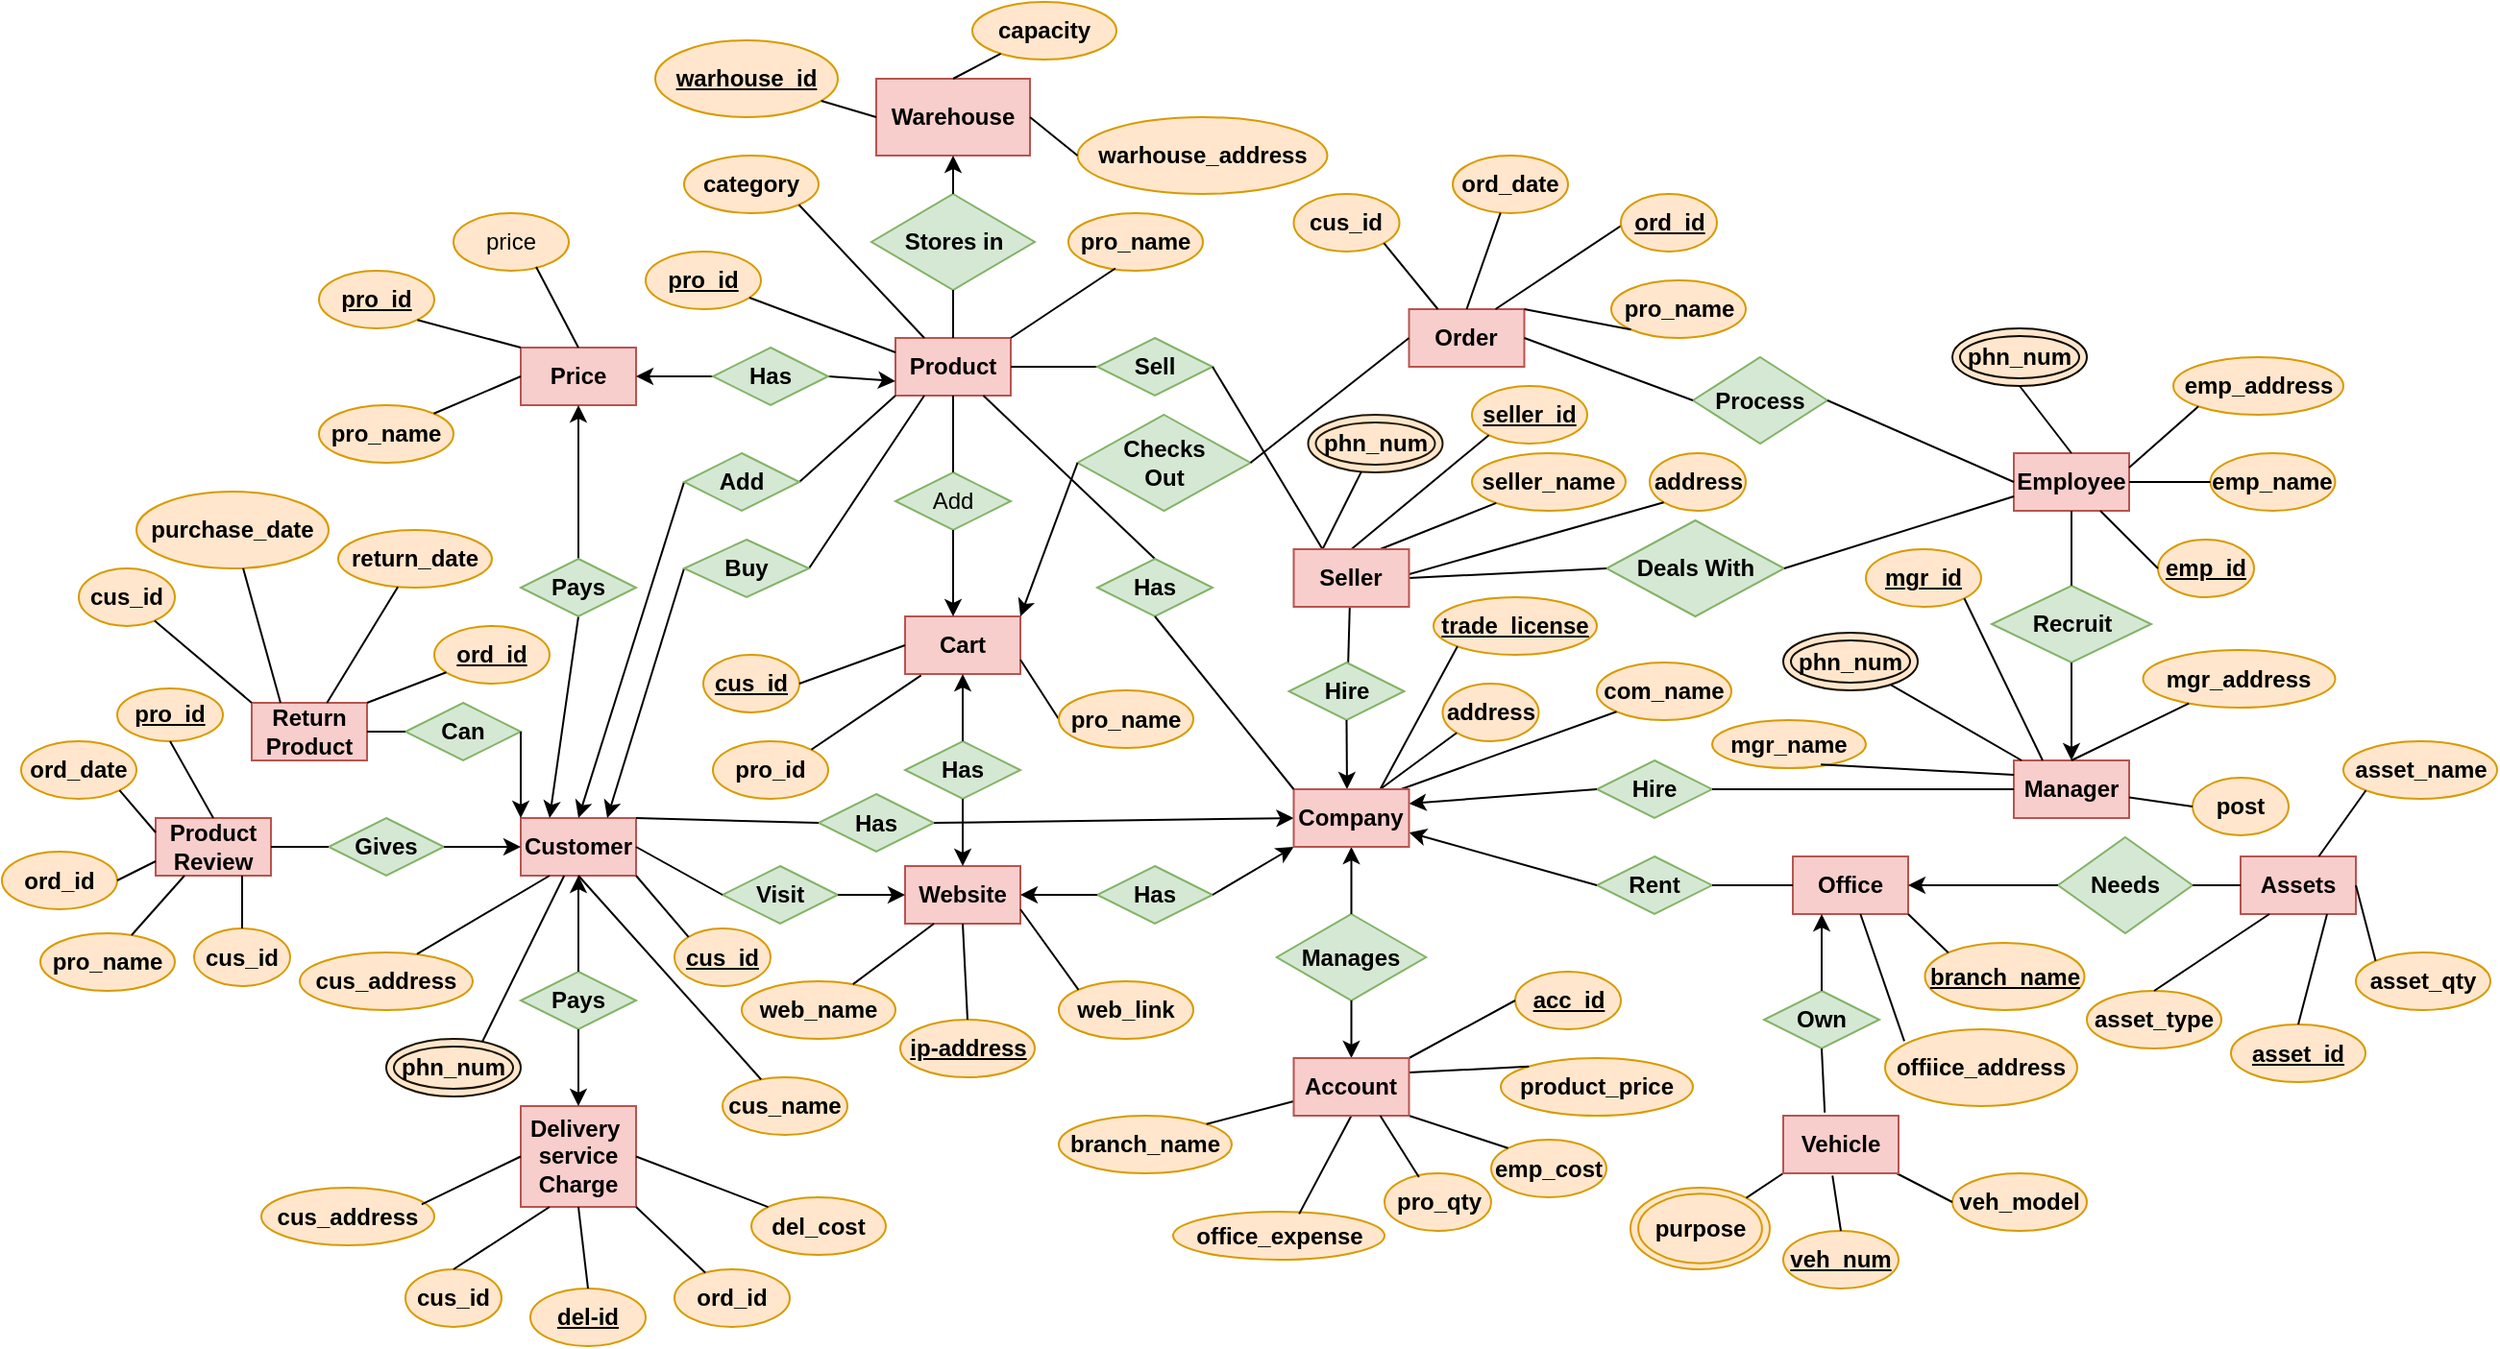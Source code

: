 <mxfile version="20.7.4" type="device"><diagram id="vpfyAockRmQmBHFbIefL" name="Page-1"><mxGraphModel dx="2219" dy="573" grid="1" gridSize="10" guides="1" tooltips="1" connect="1" arrows="1" fold="1" page="1" pageScale="1" pageWidth="1169" pageHeight="827" math="0" shadow="0"><root><mxCell id="0"/><mxCell id="1" parent="0"/><mxCell id="TWDoSp5Fkzd20dEY5BKS-1" value="Customer" style="rounded=0;whiteSpace=wrap;html=1;fillColor=#f8cecc;strokeColor=#b85450;direction=east;fontStyle=1;fontSize=12;strokeWidth=1;" parent="1" vertex="1"><mxGeometry x="90" y="495" width="60" height="30" as="geometry"/></mxCell><mxCell id="TWDoSp5Fkzd20dEY5BKS-2" value="Product Review" style="rounded=0;whiteSpace=wrap;html=1;fillColor=#f8cecc;strokeColor=#b85450;direction=east;fontStyle=1;fontSize=12;strokeWidth=1;" parent="1" vertex="1"><mxGeometry x="-100" y="495" width="60" height="30" as="geometry"/></mxCell><mxCell id="TWDoSp5Fkzd20dEY5BKS-3" value="Return Product" style="rounded=0;whiteSpace=wrap;html=1;fillColor=#f8cecc;strokeColor=#b85450;direction=east;fontStyle=1;fontSize=12;strokeWidth=1;" parent="1" vertex="1"><mxGeometry x="-50" y="435" width="60" height="30" as="geometry"/></mxCell><mxCell id="TWDoSp5Fkzd20dEY5BKS-4" value="Delivery&amp;nbsp; service Charge" style="rounded=0;whiteSpace=wrap;html=1;fillColor=#f8cecc;strokeColor=#b85450;direction=east;fontStyle=1;fontSize=12;strokeWidth=1;" parent="1" vertex="1"><mxGeometry x="90" y="645" width="60" height="52.5" as="geometry"/></mxCell><mxCell id="TWDoSp5Fkzd20dEY5BKS-6" value="Price" style="rounded=0;whiteSpace=wrap;html=1;fillColor=#f8cecc;strokeColor=#b85450;direction=east;fontStyle=1;fontSize=12;strokeWidth=1;" parent="1" vertex="1"><mxGeometry x="90" y="250" width="60" height="30" as="geometry"/></mxCell><mxCell id="TWDoSp5Fkzd20dEY5BKS-7" value="Gives" style="rhombus;whiteSpace=wrap;html=1;fillColor=#d5e8d4;strokeColor=#82b366;direction=east;fontStyle=1;fontSize=12;strokeWidth=1;" parent="1" vertex="1"><mxGeometry x="-10" y="495" width="60" height="30" as="geometry"/></mxCell><mxCell id="TWDoSp5Fkzd20dEY5BKS-8" value="Can" style="rhombus;whiteSpace=wrap;html=1;fillColor=#d5e8d4;strokeColor=#82b366;direction=east;fontStyle=1;fontSize=12;strokeWidth=1;" parent="1" vertex="1"><mxGeometry x="30" y="435" width="60" height="30" as="geometry"/></mxCell><mxCell id="TWDoSp5Fkzd20dEY5BKS-10" value="Has" style="rhombus;whiteSpace=wrap;html=1;rotation=0;fillColor=#d5e8d4;strokeColor=#82b366;direction=east;fontStyle=1;fontSize=12;strokeWidth=1;" parent="1" vertex="1"><mxGeometry x="245" y="482.5" width="60" height="30" as="geometry"/></mxCell><mxCell id="TWDoSp5Fkzd20dEY5BKS-12" value="Manages" style="rhombus;whiteSpace=wrap;html=1;rotation=0;fillColor=#d5e8d4;strokeColor=#82b366;direction=east;fontStyle=1;fontSize=12;strokeWidth=1;" parent="1" vertex="1"><mxGeometry x="483.38" y="545" width="77.75" height="45" as="geometry"/></mxCell><mxCell id="TWDoSp5Fkzd20dEY5BKS-13" value="Office" style="rounded=0;whiteSpace=wrap;html=1;fillColor=#f8cecc;strokeColor=#b85450;direction=east;fontStyle=1;fontSize=12;strokeWidth=1;" parent="1" vertex="1"><mxGeometry x="752" y="515" width="60" height="30" as="geometry"/></mxCell><mxCell id="TWDoSp5Fkzd20dEY5BKS-14" value="Own" style="rhombus;whiteSpace=wrap;html=1;rotation=0;fillColor=#d5e8d4;strokeColor=#82b366;direction=east;fontStyle=1;fontSize=12;strokeWidth=1;" parent="1" vertex="1"><mxGeometry x="737" y="585" width="60" height="30" as="geometry"/></mxCell><mxCell id="TWDoSp5Fkzd20dEY5BKS-16" value="Needs" style="rhombus;whiteSpace=wrap;html=1;fillColor=#d5e8d4;strokeColor=#82b366;direction=east;fontStyle=1;fontSize=12;strokeWidth=1;" parent="1" vertex="1"><mxGeometry x="890" y="505" width="70" height="50" as="geometry"/></mxCell><mxCell id="TWDoSp5Fkzd20dEY5BKS-17" value="Assets" style="rounded=0;whiteSpace=wrap;html=1;fillColor=#f8cecc;strokeColor=#b85450;direction=east;fontStyle=1;fontSize=12;strokeWidth=1;" parent="1" vertex="1"><mxGeometry x="985" y="515" width="60" height="30" as="geometry"/></mxCell><mxCell id="TWDoSp5Fkzd20dEY5BKS-19" value="Website" style="rounded=0;whiteSpace=wrap;html=1;fillColor=#f8cecc;strokeColor=#b85450;direction=east;fontStyle=1;fontSize=12;strokeWidth=1;" parent="1" vertex="1"><mxGeometry x="290" y="520" width="60" height="30" as="geometry"/></mxCell><mxCell id="TWDoSp5Fkzd20dEY5BKS-20" value="Has" style="rhombus;whiteSpace=wrap;html=1;fillColor=#d5e8d4;strokeColor=#82b366;direction=east;fontStyle=1;fontSize=12;strokeWidth=1;" parent="1" vertex="1"><mxGeometry x="290" y="455" width="60" height="30" as="geometry"/></mxCell><mxCell id="TWDoSp5Fkzd20dEY5BKS-21" value="Cart" style="rounded=0;whiteSpace=wrap;html=1;fillColor=#f8cecc;strokeColor=#b85450;direction=east;fontStyle=1;fontSize=12;strokeWidth=1;" parent="1" vertex="1"><mxGeometry x="290" y="390" width="60" height="30" as="geometry"/></mxCell><mxCell id="TWDoSp5Fkzd20dEY5BKS-22" value="Visit" style="rhombus;whiteSpace=wrap;html=1;fillColor=#d5e8d4;strokeColor=#82b366;direction=east;fontStyle=1;fontSize=12;strokeWidth=1;" parent="1" vertex="1"><mxGeometry x="195" y="520" width="60" height="30" as="geometry"/></mxCell><mxCell id="TWDoSp5Fkzd20dEY5BKS-25" value="Order" style="rounded=0;whiteSpace=wrap;html=1;fillColor=#f8cecc;strokeColor=#b85450;direction=east;fontStyle=1;fontSize=12;strokeWidth=1;" parent="1" vertex="1"><mxGeometry x="552.25" y="230" width="60" height="30" as="geometry"/></mxCell><mxCell id="TWDoSp5Fkzd20dEY5BKS-27" value="Product" style="rounded=0;whiteSpace=wrap;html=1;fillColor=#f8cecc;strokeColor=#b85450;direction=east;fontStyle=1;fontSize=12;strokeWidth=1;" parent="1" vertex="1"><mxGeometry x="285" y="245" width="60" height="30" as="geometry"/></mxCell><mxCell id="TWDoSp5Fkzd20dEY5BKS-30" value="Checks&lt;br&gt;Out" style="rhombus;whiteSpace=wrap;html=1;fillColor=#d5e8d4;strokeColor=#82b366;direction=east;fontStyle=1;fontSize=12;strokeWidth=1;" parent="1" vertex="1"><mxGeometry x="379.75" y="285" width="90" height="50" as="geometry"/></mxCell><mxCell id="TWDoSp5Fkzd20dEY5BKS-32" value="Warehouse" style="rounded=0;whiteSpace=wrap;html=1;fillColor=#f8cecc;strokeColor=#b85450;direction=east;fontStyle=1;fontSize=12;strokeWidth=1;" parent="1" vertex="1"><mxGeometry x="275" y="110" width="80" height="40" as="geometry"/></mxCell><mxCell id="TWDoSp5Fkzd20dEY5BKS-33" value="" style="endArrow=none;html=1;rounded=0;entryX=1;entryY=0.5;entryDx=0;entryDy=0;exitX=0;exitY=0.5;exitDx=0;exitDy=0;fontStyle=1;fontSize=12;strokeWidth=1;" parent="1" source="TWDoSp5Fkzd20dEY5BKS-7" target="TWDoSp5Fkzd20dEY5BKS-2" edge="1"><mxGeometry width="50" height="50" relative="1" as="geometry"><mxPoint x="330" y="550" as="sourcePoint"/><mxPoint x="380" y="500" as="targetPoint"/></mxGeometry></mxCell><mxCell id="TWDoSp5Fkzd20dEY5BKS-35" value="" style="endArrow=none;html=1;rounded=0;entryX=1;entryY=0.5;entryDx=0;entryDy=0;exitX=0;exitY=0.5;exitDx=0;exitDy=0;fontStyle=1;fontSize=12;strokeWidth=1;" parent="1" source="TWDoSp5Fkzd20dEY5BKS-8" target="TWDoSp5Fkzd20dEY5BKS-3" edge="1"><mxGeometry width="50" height="50" relative="1" as="geometry"><mxPoint x="330" y="550" as="sourcePoint"/><mxPoint x="380" y="500" as="targetPoint"/></mxGeometry></mxCell><mxCell id="TWDoSp5Fkzd20dEY5BKS-40" value="" style="endArrow=none;html=1;rounded=0;entryX=0;entryY=0.5;entryDx=0;entryDy=0;exitX=1;exitY=0;exitDx=0;exitDy=0;fontStyle=1;fontSize=12;strokeWidth=1;" parent="1" source="TWDoSp5Fkzd20dEY5BKS-1" target="TWDoSp5Fkzd20dEY5BKS-10" edge="1"><mxGeometry width="50" height="50" relative="1" as="geometry"><mxPoint x="330" y="550" as="sourcePoint"/><mxPoint x="380" y="500" as="targetPoint"/></mxGeometry></mxCell><mxCell id="TWDoSp5Fkzd20dEY5BKS-43" value="" style="endArrow=none;html=1;rounded=0;exitX=1;exitY=0.5;exitDx=0;exitDy=0;entryX=0;entryY=0.5;entryDx=0;entryDy=0;fontStyle=1;fontSize=12;strokeWidth=1;" parent="1" source="TWDoSp5Fkzd20dEY5BKS-1" target="TWDoSp5Fkzd20dEY5BKS-22" edge="1"><mxGeometry width="50" height="50" relative="1" as="geometry"><mxPoint x="330" y="550" as="sourcePoint"/><mxPoint x="250" y="515" as="targetPoint"/></mxGeometry></mxCell><mxCell id="TWDoSp5Fkzd20dEY5BKS-56" value="" style="endArrow=none;html=1;rounded=0;entryX=1;entryY=0.5;entryDx=0;entryDy=0;exitX=0;exitY=0.5;exitDx=0;exitDy=0;fontStyle=1;fontSize=12;strokeWidth=1;" parent="1" source="TWDoSp5Fkzd20dEY5BKS-17" target="TWDoSp5Fkzd20dEY5BKS-16" edge="1"><mxGeometry width="50" height="50" relative="1" as="geometry"><mxPoint x="320" y="550" as="sourcePoint"/><mxPoint x="370" y="500" as="targetPoint"/></mxGeometry></mxCell><mxCell id="TWDoSp5Fkzd20dEY5BKS-65" value="" style="endArrow=none;html=1;rounded=0;exitX=1;exitY=0.5;exitDx=0;exitDy=0;entryX=0;entryY=0.5;entryDx=0;entryDy=0;fontStyle=1;fontSize=12;strokeWidth=1;" parent="1" source="TWDoSp5Fkzd20dEY5BKS-27" target="TWDoSp5Fkzd20dEY5BKS-28" edge="1"><mxGeometry width="50" height="50" relative="1" as="geometry"><mxPoint x="330" y="550" as="sourcePoint"/><mxPoint x="380" y="500" as="targetPoint"/></mxGeometry></mxCell><mxCell id="TWDoSp5Fkzd20dEY5BKS-66" value="Hire" style="rhombus;whiteSpace=wrap;html=1;fillColor=#d5e8d4;strokeColor=#82b366;direction=east;fontStyle=1;fontSize=12;strokeWidth=1;" parent="1" vertex="1"><mxGeometry x="650" y="465" width="60" height="30" as="geometry"/></mxCell><mxCell id="TWDoSp5Fkzd20dEY5BKS-67" value="Manager" style="rounded=0;whiteSpace=wrap;html=1;fillColor=#f8cecc;strokeColor=#b85450;direction=east;fontStyle=1;fontSize=12;strokeWidth=1;" parent="1" vertex="1"><mxGeometry x="867" y="465" width="60" height="30" as="geometry"/></mxCell><mxCell id="TWDoSp5Fkzd20dEY5BKS-68" value="Recruit" style="rhombus;whiteSpace=wrap;html=1;fillColor=#d5e8d4;strokeColor=#82b366;direction=east;fontStyle=1;fontSize=12;strokeWidth=1;" parent="1" vertex="1"><mxGeometry x="855.5" y="374" width="83" height="40" as="geometry"/></mxCell><mxCell id="TWDoSp5Fkzd20dEY5BKS-69" value="Employee" style="rounded=0;whiteSpace=wrap;html=1;fillColor=#f8cecc;strokeColor=#b85450;direction=east;fontStyle=1;fontSize=12;strokeWidth=1;" parent="1" vertex="1"><mxGeometry x="867" y="305" width="60" height="30" as="geometry"/></mxCell><mxCell id="TWDoSp5Fkzd20dEY5BKS-71" value="" style="endArrow=none;html=1;rounded=0;entryX=0.5;entryY=0;entryDx=0;entryDy=0;exitX=0.5;exitY=1;exitDx=0;exitDy=0;fontStyle=1;fontSize=12;strokeWidth=1;" parent="1" source="TWDoSp5Fkzd20dEY5BKS-69" target="TWDoSp5Fkzd20dEY5BKS-68" edge="1"><mxGeometry width="50" height="50" relative="1" as="geometry"><mxPoint x="330" y="550" as="sourcePoint"/><mxPoint x="380" y="500" as="targetPoint"/></mxGeometry></mxCell><mxCell id="TWDoSp5Fkzd20dEY5BKS-73" value="" style="endArrow=none;html=1;rounded=0;exitX=1;exitY=0.5;exitDx=0;exitDy=0;entryX=0;entryY=0.5;entryDx=0;entryDy=0;fontStyle=1;fontSize=12;strokeWidth=1;" parent="1" source="TWDoSp5Fkzd20dEY5BKS-66" target="TWDoSp5Fkzd20dEY5BKS-67" edge="1"><mxGeometry width="50" height="50" relative="1" as="geometry"><mxPoint x="330" y="550" as="sourcePoint"/><mxPoint x="850" y="470" as="targetPoint"/></mxGeometry></mxCell><mxCell id="TWDoSp5Fkzd20dEY5BKS-75" style="edgeStyle=orthogonalEdgeStyle;rounded=0;orthogonalLoop=1;jettySize=auto;html=1;exitX=0.5;exitY=1;exitDx=0;exitDy=0;fontStyle=1;fontSize=12;strokeWidth=1;" parent="1" source="TWDoSp5Fkzd20dEY5BKS-20" target="TWDoSp5Fkzd20dEY5BKS-20" edge="1"><mxGeometry relative="1" as="geometry"/></mxCell><mxCell id="TWDoSp5Fkzd20dEY5BKS-76" value="com_name" style="ellipse;whiteSpace=wrap;html=1;fillColor=#ffe6cc;strokeColor=#d79b00;direction=east;fontStyle=1;fontSize=12;strokeWidth=1;" parent="1" vertex="1"><mxGeometry x="650" y="414" width="70" height="30" as="geometry"/></mxCell><mxCell id="TWDoSp5Fkzd20dEY5BKS-77" value="address" style="ellipse;whiteSpace=wrap;html=1;fillColor=#ffe6cc;strokeColor=#d79b00;direction=east;fontStyle=1;fontSize=12;strokeWidth=1;" parent="1" vertex="1"><mxGeometry x="569.75" y="425" width="50" height="30" as="geometry"/></mxCell><mxCell id="TWDoSp5Fkzd20dEY5BKS-78" value="&lt;u style=&quot;font-size: 12px;&quot;&gt;trade_license&lt;/u&gt;" style="ellipse;whiteSpace=wrap;html=1;fillColor=#ffe6cc;strokeColor=#d79b00;direction=east;fontStyle=1;fontSize=12;strokeWidth=1;" parent="1" vertex="1"><mxGeometry x="565" y="380" width="85" height="30" as="geometry"/></mxCell><mxCell id="TWDoSp5Fkzd20dEY5BKS-79" value="" style="endArrow=none;html=1;rounded=0;entryX=0.913;entryY=0.013;entryDx=0;entryDy=0;exitX=0;exitY=1;exitDx=0;exitDy=0;entryPerimeter=0;fontStyle=1;fontSize=12;strokeWidth=1;" parent="1" source="TWDoSp5Fkzd20dEY5BKS-76" target="TWDoSp5Fkzd20dEY5BKS-9" edge="1"><mxGeometry width="50" height="50" relative="1" as="geometry"><mxPoint x="450" y="430" as="sourcePoint"/><mxPoint x="380" y="500" as="targetPoint"/></mxGeometry></mxCell><mxCell id="TWDoSp5Fkzd20dEY5BKS-81" value="" style="endArrow=none;html=1;rounded=0;entryX=0;entryY=1;entryDx=0;entryDy=0;exitX=0.75;exitY=0;exitDx=0;exitDy=0;fontStyle=1;fontSize=12;strokeWidth=1;" parent="1" source="TWDoSp5Fkzd20dEY5BKS-9" target="TWDoSp5Fkzd20dEY5BKS-77" edge="1"><mxGeometry width="50" height="50" relative="1" as="geometry"><mxPoint x="520" y="430" as="sourcePoint"/><mxPoint x="380" y="500" as="targetPoint"/></mxGeometry></mxCell><mxCell id="TWDoSp5Fkzd20dEY5BKS-82" value="" style="endArrow=none;html=1;rounded=0;entryX=0;entryY=1;entryDx=0;entryDy=0;exitX=0.75;exitY=0;exitDx=0;exitDy=0;fontStyle=1;fontSize=12;strokeWidth=1;" parent="1" source="TWDoSp5Fkzd20dEY5BKS-9" target="TWDoSp5Fkzd20dEY5BKS-78" edge="1"><mxGeometry width="50" height="50" relative="1" as="geometry"><mxPoint x="330" y="550" as="sourcePoint"/><mxPoint x="380" y="500" as="targetPoint"/></mxGeometry></mxCell><mxCell id="TWDoSp5Fkzd20dEY5BKS-83" value="&lt;u style=&quot;font-size: 12px;&quot;&gt;emp_id&lt;/u&gt;" style="ellipse;whiteSpace=wrap;html=1;fillColor=#ffe6cc;strokeColor=#d79b00;direction=east;fontStyle=1;fontSize=12;strokeWidth=1;" parent="1" vertex="1"><mxGeometry x="942" y="350" width="50" height="30" as="geometry"/></mxCell><mxCell id="TWDoSp5Fkzd20dEY5BKS-84" value="emp_name" style="ellipse;whiteSpace=wrap;html=1;fillColor=#ffe6cc;strokeColor=#d79b00;direction=east;fontStyle=1;fontSize=12;strokeWidth=1;" parent="1" vertex="1"><mxGeometry x="969.25" y="305" width="65" height="30" as="geometry"/></mxCell><mxCell id="TWDoSp5Fkzd20dEY5BKS-86" value="emp_address" style="ellipse;whiteSpace=wrap;html=1;fillColor=#ffe6cc;strokeColor=#d79b00;direction=east;fontStyle=1;fontSize=12;strokeWidth=1;" parent="1" vertex="1"><mxGeometry x="950" y="255" width="88.5" height="30" as="geometry"/></mxCell><mxCell id="TWDoSp5Fkzd20dEY5BKS-87" value="mgr_name" style="ellipse;whiteSpace=wrap;html=1;fillColor=#ffe6cc;strokeColor=#d79b00;direction=east;fontStyle=1;fontSize=12;strokeWidth=1;" parent="1" vertex="1"><mxGeometry x="710" y="444" width="80" height="25" as="geometry"/></mxCell><mxCell id="TWDoSp5Fkzd20dEY5BKS-88" value="&lt;u style=&quot;font-size: 12px;&quot;&gt;mgr_id&lt;/u&gt;" style="ellipse;whiteSpace=wrap;html=1;fillColor=#ffe6cc;strokeColor=#d79b00;direction=east;fontStyle=1;fontSize=12;strokeWidth=1;" parent="1" vertex="1"><mxGeometry x="790" y="355" width="60" height="30" as="geometry"/></mxCell><mxCell id="TWDoSp5Fkzd20dEY5BKS-89" value="mgr_address" style="ellipse;whiteSpace=wrap;html=1;fillColor=#ffe6cc;strokeColor=#d79b00;direction=east;fontStyle=1;fontSize=12;strokeWidth=1;" parent="1" vertex="1"><mxGeometry x="934.25" y="407.5" width="100" height="30" as="geometry"/></mxCell><mxCell id="TWDoSp5Fkzd20dEY5BKS-92" value="&lt;u style=&quot;font-size: 12px;&quot;&gt;acc_id&lt;/u&gt;" style="ellipse;whiteSpace=wrap;html=1;fillColor=#ffe6cc;strokeColor=#d79b00;direction=east;fontStyle=1;fontSize=12;strokeWidth=1;" parent="1" vertex="1"><mxGeometry x="607.5" y="575" width="55" height="30" as="geometry"/></mxCell><mxCell id="TWDoSp5Fkzd20dEY5BKS-93" value="branch_name" style="ellipse;whiteSpace=wrap;html=1;fillColor=#ffe6cc;strokeColor=#d79b00;direction=east;fontStyle=1;fontSize=12;strokeWidth=1;" parent="1" vertex="1"><mxGeometry x="370" y="650" width="90" height="30" as="geometry"/></mxCell><mxCell id="TWDoSp5Fkzd20dEY5BKS-94" value="product_price" style="ellipse;whiteSpace=wrap;html=1;fillColor=#ffe6cc;strokeColor=#d79b00;direction=east;fontStyle=1;fontSize=12;strokeWidth=1;" parent="1" vertex="1"><mxGeometry x="600" y="620" width="100" height="30" as="geometry"/></mxCell><mxCell id="TWDoSp5Fkzd20dEY5BKS-95" value="emp_cost" style="ellipse;whiteSpace=wrap;html=1;fillColor=#ffe6cc;strokeColor=#d79b00;direction=east;fontStyle=1;fontSize=12;strokeWidth=1;" parent="1" vertex="1"><mxGeometry x="595" y="662.5" width="60" height="30" as="geometry"/></mxCell><mxCell id="TWDoSp5Fkzd20dEY5BKS-96" value="office_expense" style="ellipse;whiteSpace=wrap;html=1;fillColor=#ffe6cc;strokeColor=#d79b00;direction=east;fontStyle=1;fontSize=12;strokeWidth=1;" parent="1" vertex="1"><mxGeometry x="429.5" y="700" width="110" height="25" as="geometry"/></mxCell><mxCell id="TWDoSp5Fkzd20dEY5BKS-97" value="&lt;u style=&quot;font-size: 12px;&quot;&gt;veh_num&lt;/u&gt;" style="ellipse;whiteSpace=wrap;html=1;fillColor=#ffe6cc;strokeColor=#d79b00;direction=east;fontStyle=1;fontSize=12;strokeWidth=1;" parent="1" vertex="1"><mxGeometry x="747" y="710" width="60" height="30" as="geometry"/></mxCell><mxCell id="TWDoSp5Fkzd20dEY5BKS-98" value="" style="ellipse;whiteSpace=wrap;html=1;fillColor=#ffe6cc;strokeColor=#d79b00;direction=east;fontStyle=1;fontSize=12;strokeWidth=1;" parent="1" vertex="1"><mxGeometry x="667.5" y="687.5" width="72.5" height="42.5" as="geometry"/></mxCell><mxCell id="TWDoSp5Fkzd20dEY5BKS-99" value="veh_model" style="ellipse;whiteSpace=wrap;html=1;fillColor=#ffe6cc;strokeColor=#d79b00;direction=east;fontStyle=1;fontSize=12;strokeWidth=1;" parent="1" vertex="1"><mxGeometry x="835" y="680" width="70" height="30" as="geometry"/></mxCell><mxCell id="TWDoSp5Fkzd20dEY5BKS-101" value="phn_num" style="ellipse;shape=doubleEllipse;whiteSpace=wrap;html=1;fillColor=#ffe6cc;strokeColor=#0D0900;direction=east;strokeWidth=1;fontStyle=1;fontSize=12;" parent="1" vertex="1"><mxGeometry x="835" y="240" width="70" height="30" as="geometry"/></mxCell><mxCell id="TWDoSp5Fkzd20dEY5BKS-102" value="phn_num" style="ellipse;shape=doubleEllipse;whiteSpace=wrap;html=1;fillColor=#ffe6cc;strokeColor=#120D00;direction=east;strokeWidth=1;fontStyle=1;fontSize=12;" parent="1" vertex="1"><mxGeometry x="747" y="398.5" width="70" height="30" as="geometry"/></mxCell><mxCell id="TWDoSp5Fkzd20dEY5BKS-104" value="" style="endArrow=none;html=1;rounded=0;fontStyle=1;fontSize=12;strokeWidth=1;" parent="1" source="TWDoSp5Fkzd20dEY5BKS-69" target="TWDoSp5Fkzd20dEY5BKS-84" edge="1"><mxGeometry width="50" height="50" relative="1" as="geometry"><mxPoint x="290" y="330" as="sourcePoint"/><mxPoint x="440" y="480" as="targetPoint"/></mxGeometry></mxCell><mxCell id="TWDoSp5Fkzd20dEY5BKS-105" value="" style="endArrow=none;html=1;rounded=0;entryX=0;entryY=0.5;entryDx=0;entryDy=0;fontStyle=1;fontSize=12;strokeWidth=1;" parent="1" source="TWDoSp5Fkzd20dEY5BKS-69" target="TWDoSp5Fkzd20dEY5BKS-83" edge="1"><mxGeometry width="50" height="50" relative="1" as="geometry"><mxPoint x="390" y="530" as="sourcePoint"/><mxPoint x="440" y="480" as="targetPoint"/></mxGeometry></mxCell><mxCell id="TWDoSp5Fkzd20dEY5BKS-108" value="" style="endArrow=none;html=1;rounded=0;entryX=0.5;entryY=0;entryDx=0;entryDy=0;exitX=0.5;exitY=1;exitDx=0;exitDy=0;fontStyle=1;fontSize=12;strokeWidth=1;" parent="1" source="TWDoSp5Fkzd20dEY5BKS-101" target="TWDoSp5Fkzd20dEY5BKS-69" edge="1"><mxGeometry width="50" height="50" relative="1" as="geometry"><mxPoint x="390" y="530" as="sourcePoint"/><mxPoint x="440" y="480" as="targetPoint"/></mxGeometry></mxCell><mxCell id="TWDoSp5Fkzd20dEY5BKS-109" value="" style="endArrow=none;html=1;rounded=0;exitX=0;exitY=1;exitDx=0;exitDy=0;entryX=1;entryY=0.25;entryDx=0;entryDy=0;fontStyle=1;fontSize=12;strokeWidth=1;" parent="1" source="TWDoSp5Fkzd20dEY5BKS-86" target="TWDoSp5Fkzd20dEY5BKS-69" edge="1"><mxGeometry width="50" height="50" relative="1" as="geometry"><mxPoint x="390" y="530" as="sourcePoint"/><mxPoint x="320" y="330" as="targetPoint"/></mxGeometry></mxCell><mxCell id="TWDoSp5Fkzd20dEY5BKS-110" value="" style="endArrow=none;html=1;rounded=0;entryX=1;entryY=1;entryDx=0;entryDy=0;exitX=0.25;exitY=0;exitDx=0;exitDy=0;fontStyle=1;fontSize=12;strokeWidth=1;" parent="1" source="TWDoSp5Fkzd20dEY5BKS-67" target="TWDoSp5Fkzd20dEY5BKS-88" edge="1"><mxGeometry width="50" height="50" relative="1" as="geometry"><mxPoint x="390" y="530" as="sourcePoint"/><mxPoint x="440" y="480" as="targetPoint"/></mxGeometry></mxCell><mxCell id="TWDoSp5Fkzd20dEY5BKS-111" value="" style="endArrow=none;html=1;rounded=0;exitX=0.5;exitY=0;exitDx=0;exitDy=0;fontStyle=1;fontSize=12;strokeWidth=1;" parent="1" source="TWDoSp5Fkzd20dEY5BKS-67" target="TWDoSp5Fkzd20dEY5BKS-89" edge="1"><mxGeometry width="50" height="50" relative="1" as="geometry"><mxPoint x="390" y="530" as="sourcePoint"/><mxPoint x="440" y="480" as="targetPoint"/></mxGeometry></mxCell><mxCell id="TWDoSp5Fkzd20dEY5BKS-112" value="" style="endArrow=none;html=1;rounded=0;entryX=0.707;entryY=0.925;entryDx=0;entryDy=0;exitX=0;exitY=0.25;exitDx=0;exitDy=0;entryPerimeter=0;fontStyle=1;fontSize=12;strokeWidth=1;" parent="1" source="TWDoSp5Fkzd20dEY5BKS-67" target="TWDoSp5Fkzd20dEY5BKS-87" edge="1"><mxGeometry width="50" height="50" relative="1" as="geometry"><mxPoint x="390" y="530" as="sourcePoint"/><mxPoint x="440" y="480" as="targetPoint"/></mxGeometry></mxCell><mxCell id="TWDoSp5Fkzd20dEY5BKS-113" value="" style="endArrow=none;html=1;rounded=0;fontStyle=1;fontSize=12;strokeWidth=1;" parent="1" source="TWDoSp5Fkzd20dEY5BKS-67" target="TWDoSp5Fkzd20dEY5BKS-102" edge="1"><mxGeometry width="50" height="50" relative="1" as="geometry"><mxPoint x="390" y="530" as="sourcePoint"/><mxPoint x="440" y="480" as="targetPoint"/></mxGeometry></mxCell><mxCell id="TWDoSp5Fkzd20dEY5BKS-114" value="" style="endArrow=none;html=1;rounded=0;entryX=0;entryY=0.5;entryDx=0;entryDy=0;exitX=1;exitY=0;exitDx=0;exitDy=0;fontStyle=1;fontSize=12;strokeWidth=1;" parent="1" source="TWDoSp5Fkzd20dEY5BKS-18" target="TWDoSp5Fkzd20dEY5BKS-92" edge="1"><mxGeometry width="50" height="50" relative="1" as="geometry"><mxPoint x="390" y="530" as="sourcePoint"/><mxPoint x="440" y="480" as="targetPoint"/></mxGeometry></mxCell><mxCell id="TWDoSp5Fkzd20dEY5BKS-116" value="" style="endArrow=none;html=1;rounded=0;entryX=0;entryY=0;entryDx=0;entryDy=0;exitX=1;exitY=0.25;exitDx=0;exitDy=0;fontStyle=1;fontSize=12;strokeWidth=1;" parent="1" source="TWDoSp5Fkzd20dEY5BKS-18" target="TWDoSp5Fkzd20dEY5BKS-94" edge="1"><mxGeometry width="50" height="50" relative="1" as="geometry"><mxPoint x="590" y="350" as="sourcePoint"/><mxPoint x="440" y="480" as="targetPoint"/></mxGeometry></mxCell><mxCell id="TWDoSp5Fkzd20dEY5BKS-117" value="" style="endArrow=none;html=1;rounded=0;exitX=1;exitY=1;exitDx=0;exitDy=0;entryX=0;entryY=0;entryDx=0;entryDy=0;fontStyle=1;fontSize=12;strokeWidth=1;" parent="1" source="TWDoSp5Fkzd20dEY5BKS-18" target="TWDoSp5Fkzd20dEY5BKS-95" edge="1"><mxGeometry width="50" height="50" relative="1" as="geometry"><mxPoint x="870" y="470" as="sourcePoint"/><mxPoint x="870" y="530" as="targetPoint"/></mxGeometry></mxCell><mxCell id="TWDoSp5Fkzd20dEY5BKS-118" value="" style="endArrow=none;html=1;rounded=0;entryX=0.596;entryY=0.048;entryDx=0;entryDy=0;exitX=0.5;exitY=1;exitDx=0;exitDy=0;entryPerimeter=0;fontStyle=1;fontSize=12;strokeWidth=1;" parent="1" source="TWDoSp5Fkzd20dEY5BKS-18" target="TWDoSp5Fkzd20dEY5BKS-96" edge="1"><mxGeometry width="50" height="50" relative="1" as="geometry"><mxPoint x="390" y="530" as="sourcePoint"/><mxPoint x="440" y="480" as="targetPoint"/></mxGeometry></mxCell><mxCell id="TWDoSp5Fkzd20dEY5BKS-119" value="" style="endArrow=none;html=1;rounded=0;entryX=0.5;entryY=0;entryDx=0;entryDy=0;exitX=0.427;exitY=1.04;exitDx=0;exitDy=0;exitPerimeter=0;fontStyle=1;fontSize=12;strokeWidth=1;" parent="1" source="TWDoSp5Fkzd20dEY5BKS-15" target="TWDoSp5Fkzd20dEY5BKS-97" edge="1"><mxGeometry width="50" height="50" relative="1" as="geometry"><mxPoint x="433" y="525" as="sourcePoint"/><mxPoint x="797" y="290" as="targetPoint"/></mxGeometry></mxCell><mxCell id="TWDoSp5Fkzd20dEY5BKS-120" value="" style="endArrow=none;html=1;rounded=0;startArrow=none;exitX=0;exitY=1;exitDx=0;exitDy=0;fontStyle=1;fontSize=12;strokeWidth=1;" parent="1" source="TWDoSp5Fkzd20dEY5BKS-15" target="TWDoSp5Fkzd20dEY5BKS-98" edge="1"><mxGeometry width="50" height="50" relative="1" as="geometry"><mxPoint x="793" y="335" as="sourcePoint"/><mxPoint x="483" y="475" as="targetPoint"/></mxGeometry></mxCell><mxCell id="TWDoSp5Fkzd20dEY5BKS-121" value="" style="endArrow=none;html=1;rounded=0;entryX=0;entryY=0.5;entryDx=0;entryDy=0;fontStyle=1;fontSize=12;strokeWidth=1;" parent="1" source="TWDoSp5Fkzd20dEY5BKS-15" target="TWDoSp5Fkzd20dEY5BKS-99" edge="1"><mxGeometry width="50" height="50" relative="1" as="geometry"><mxPoint x="433" y="525" as="sourcePoint"/><mxPoint x="690" y="290" as="targetPoint"/></mxGeometry></mxCell><mxCell id="TWDoSp5Fkzd20dEY5BKS-122" value="post" style="ellipse;whiteSpace=wrap;html=1;fillColor=#ffe6cc;strokeColor=#d79b00;direction=east;fontStyle=1;fontSize=12;strokeWidth=1;" parent="1" vertex="1"><mxGeometry x="960" y="474" width="50" height="30" as="geometry"/></mxCell><mxCell id="TWDoSp5Fkzd20dEY5BKS-123" value="" style="endArrow=none;html=1;rounded=0;exitX=0;exitY=0.5;exitDx=0;exitDy=0;fontStyle=1;fontSize=12;strokeWidth=1;" parent="1" source="TWDoSp5Fkzd20dEY5BKS-122" target="TWDoSp5Fkzd20dEY5BKS-67" edge="1"><mxGeometry width="50" height="50" relative="1" as="geometry"><mxPoint x="390" y="530" as="sourcePoint"/><mxPoint x="440" y="480" as="targetPoint"/></mxGeometry></mxCell><mxCell id="TWDoSp5Fkzd20dEY5BKS-125" value="seller_name" style="ellipse;whiteSpace=wrap;html=1;fillColor=#ffe6cc;strokeColor=#d79b00;direction=east;fontStyle=1;fontSize=12;strokeWidth=1;" parent="1" vertex="1"><mxGeometry x="585" y="305" width="80" height="30" as="geometry"/></mxCell><mxCell id="TWDoSp5Fkzd20dEY5BKS-126" value="address" style="ellipse;whiteSpace=wrap;html=1;fillColor=#ffe6cc;strokeColor=#d79b00;direction=east;fontStyle=1;fontSize=12;strokeWidth=1;" parent="1" vertex="1"><mxGeometry x="677.5" y="305" width="50" height="30" as="geometry"/></mxCell><mxCell id="TWDoSp5Fkzd20dEY5BKS-128" value="&lt;u style=&quot;font-size: 12px;&quot;&gt;seller_id&lt;/u&gt;" style="ellipse;whiteSpace=wrap;html=1;fillColor=#ffe6cc;strokeColor=#d79b00;direction=east;fontStyle=1;fontSize=12;strokeWidth=1;" parent="1" vertex="1"><mxGeometry x="585" y="270" width="60" height="30" as="geometry"/></mxCell><mxCell id="TWDoSp5Fkzd20dEY5BKS-130" value="" style="endArrow=none;html=1;rounded=0;entryX=0.5;entryY=1;entryDx=0;entryDy=0;exitX=0.5;exitY=0;exitDx=0;exitDy=0;fontStyle=1;fontSize=12;strokeWidth=1;" parent="1" source="TWDoSp5Fkzd20dEY5BKS-24" target="-_E0YQW8XFmFtJdaN9SO-1" edge="1"><mxGeometry width="50" height="50" relative="1" as="geometry"><mxPoint x="390" y="530" as="sourcePoint"/><mxPoint x="440" y="480" as="targetPoint"/></mxGeometry></mxCell><mxCell id="TWDoSp5Fkzd20dEY5BKS-131" value="phn_num" style="ellipse;shape=doubleEllipse;whiteSpace=wrap;html=1;fillColor=#ffe6cc;strokeColor=#211800;direction=east;strokeWidth=1;fontStyle=1;fontSize=12;" parent="1" vertex="1"><mxGeometry x="499.75" y="285" width="70" height="30" as="geometry"/></mxCell><mxCell id="TWDoSp5Fkzd20dEY5BKS-132" value="" style="endArrow=none;html=1;rounded=0;exitX=0.75;exitY=0;exitDx=0;exitDy=0;fontStyle=1;fontSize=12;strokeWidth=1;" parent="1" source="TWDoSp5Fkzd20dEY5BKS-24" target="TWDoSp5Fkzd20dEY5BKS-125" edge="1"><mxGeometry width="50" height="50" relative="1" as="geometry"><mxPoint x="390" y="530" as="sourcePoint"/><mxPoint x="710" y="500" as="targetPoint"/><Array as="points"/></mxGeometry></mxCell><mxCell id="TWDoSp5Fkzd20dEY5BKS-133" value="" style="endArrow=none;html=1;rounded=0;entryX=0;entryY=1;entryDx=0;entryDy=0;exitX=0.5;exitY=0;exitDx=0;exitDy=0;fontStyle=1;fontSize=12;strokeWidth=1;" parent="1" source="TWDoSp5Fkzd20dEY5BKS-24" target="TWDoSp5Fkzd20dEY5BKS-128" edge="1"><mxGeometry width="50" height="50" relative="1" as="geometry"><mxPoint x="700" y="530" as="sourcePoint"/><mxPoint x="620" y="580" as="targetPoint"/></mxGeometry></mxCell><mxCell id="TWDoSp5Fkzd20dEY5BKS-134" value="" style="endArrow=none;html=1;rounded=0;entryX=0;entryY=1;entryDx=0;entryDy=0;exitX=0;exitY=1;exitDx=0;exitDy=0;fontStyle=1;fontSize=12;strokeWidth=1;" parent="1" source="TWDoSp5Fkzd20dEY5BKS-24" target="TWDoSp5Fkzd20dEY5BKS-126" edge="1"><mxGeometry width="50" height="50" relative="1" as="geometry"><mxPoint x="390" y="530" as="sourcePoint"/><mxPoint x="440" y="480" as="targetPoint"/></mxGeometry></mxCell><mxCell id="TWDoSp5Fkzd20dEY5BKS-135" value="" style="endArrow=none;html=1;rounded=0;exitX=0.25;exitY=0;exitDx=0;exitDy=0;fontStyle=1;fontSize=12;strokeWidth=1;" parent="1" source="TWDoSp5Fkzd20dEY5BKS-24" target="TWDoSp5Fkzd20dEY5BKS-131" edge="1"><mxGeometry width="50" height="50" relative="1" as="geometry"><mxPoint x="390" y="530" as="sourcePoint"/><mxPoint x="440" y="480" as="targetPoint"/></mxGeometry></mxCell><mxCell id="TWDoSp5Fkzd20dEY5BKS-136" value="web_name" style="ellipse;whiteSpace=wrap;html=1;fillColor=#ffe6cc;strokeColor=#d79b00;direction=east;fontStyle=1;fontSize=12;strokeWidth=1;" parent="1" vertex="1"><mxGeometry x="205" y="580" width="80" height="30" as="geometry"/></mxCell><mxCell id="TWDoSp5Fkzd20dEY5BKS-137" value="web_link" style="ellipse;whiteSpace=wrap;html=1;fillColor=#ffe6cc;strokeColor=#d79b00;direction=east;fontStyle=1;fontSize=12;strokeWidth=1;" parent="1" vertex="1"><mxGeometry x="370" y="580" width="70" height="30" as="geometry"/></mxCell><mxCell id="TWDoSp5Fkzd20dEY5BKS-138" value="&lt;span style=&quot;font-size: 12px;&quot;&gt;&lt;u&gt;ip-address&lt;/u&gt;&lt;/span&gt;" style="ellipse;whiteSpace=wrap;html=1;fillColor=#ffe6cc;strokeColor=#d79b00;direction=east;fontStyle=1;fontSize=12;strokeWidth=1;" parent="1" vertex="1"><mxGeometry x="287.5" y="600" width="70" height="30" as="geometry"/></mxCell><mxCell id="TWDoSp5Fkzd20dEY5BKS-139" value="" style="endArrow=none;html=1;rounded=0;exitX=0.25;exitY=1;exitDx=0;exitDy=0;startArrow=none;fontStyle=1;fontSize=12;strokeWidth=1;" parent="1" source="TWDoSp5Fkzd20dEY5BKS-19" target="TWDoSp5Fkzd20dEY5BKS-136" edge="1"><mxGeometry width="50" height="50" relative="1" as="geometry"><mxPoint x="390" y="530" as="sourcePoint"/><mxPoint x="440" y="480" as="targetPoint"/></mxGeometry></mxCell><mxCell id="TWDoSp5Fkzd20dEY5BKS-143" value="&lt;u style=&quot;font-size: 12px;&quot;&gt;cus_id&lt;/u&gt;" style="ellipse;whiteSpace=wrap;html=1;fillColor=#ffe6cc;strokeColor=#d79b00;direction=east;fontStyle=1;fontSize=12;strokeWidth=1;" parent="1" vertex="1"><mxGeometry x="170" y="552.5" width="50" height="30" as="geometry"/></mxCell><mxCell id="TWDoSp5Fkzd20dEY5BKS-144" value="cus_name" style="ellipse;whiteSpace=wrap;html=1;fillColor=#ffe6cc;strokeColor=#d79b00;direction=east;fontStyle=1;fontSize=12;strokeWidth=1;" parent="1" vertex="1"><mxGeometry x="195" y="630" width="65" height="30" as="geometry"/></mxCell><mxCell id="TWDoSp5Fkzd20dEY5BKS-145" value="cus_address" style="ellipse;whiteSpace=wrap;html=1;fillColor=#ffe6cc;strokeColor=#d79b00;direction=east;fontStyle=1;fontSize=12;strokeWidth=1;" parent="1" vertex="1"><mxGeometry x="-25" y="565" width="90" height="30" as="geometry"/></mxCell><mxCell id="TWDoSp5Fkzd20dEY5BKS-146" value="phn_num" style="ellipse;shape=doubleEllipse;whiteSpace=wrap;html=1;fillColor=#ffe6cc;strokeColor=#171100;direction=east;strokeWidth=1;perimeterSpacing=0;fontStyle=1;fontSize=12;" parent="1" vertex="1"><mxGeometry x="20" y="610" width="70" height="30" as="geometry"/></mxCell><mxCell id="TWDoSp5Fkzd20dEY5BKS-147" value="" style="endArrow=none;html=1;rounded=0;exitX=0.714;exitY=0.051;exitDx=0;exitDy=0;exitPerimeter=0;fontStyle=1;fontSize=12;strokeWidth=1;" parent="1" source="TWDoSp5Fkzd20dEY5BKS-146" target="TWDoSp5Fkzd20dEY5BKS-1" edge="1"><mxGeometry width="50" height="50" relative="1" as="geometry"><mxPoint x="390" y="530" as="sourcePoint"/><mxPoint x="440" y="480" as="targetPoint"/></mxGeometry></mxCell><mxCell id="TWDoSp5Fkzd20dEY5BKS-148" value="" style="endArrow=none;html=1;rounded=0;entryX=0.5;entryY=1;entryDx=0;entryDy=0;fontStyle=1;fontSize=12;strokeWidth=1;" parent="1" source="TWDoSp5Fkzd20dEY5BKS-144" target="TWDoSp5Fkzd20dEY5BKS-1" edge="1"><mxGeometry width="50" height="50" relative="1" as="geometry"><mxPoint x="390" y="530" as="sourcePoint"/><mxPoint x="440" y="480" as="targetPoint"/></mxGeometry></mxCell><mxCell id="TWDoSp5Fkzd20dEY5BKS-149" value="" style="endArrow=none;html=1;rounded=0;exitX=0;exitY=0;exitDx=0;exitDy=0;entryX=1;entryY=1;entryDx=0;entryDy=0;fontStyle=1;fontSize=12;strokeWidth=1;" parent="1" source="TWDoSp5Fkzd20dEY5BKS-143" target="TWDoSp5Fkzd20dEY5BKS-1" edge="1"><mxGeometry width="50" height="50" relative="1" as="geometry"><mxPoint x="390" y="530" as="sourcePoint"/><mxPoint x="440" y="480" as="targetPoint"/></mxGeometry></mxCell><mxCell id="TWDoSp5Fkzd20dEY5BKS-150" value="" style="endArrow=none;html=1;rounded=0;exitX=0.25;exitY=1;exitDx=0;exitDy=0;entryX=0.678;entryY=0.028;entryDx=0;entryDy=0;entryPerimeter=0;fontStyle=1;fontSize=12;strokeWidth=1;" parent="1" source="TWDoSp5Fkzd20dEY5BKS-1" target="TWDoSp5Fkzd20dEY5BKS-145" edge="1"><mxGeometry width="50" height="50" relative="1" as="geometry"><mxPoint x="390" y="530" as="sourcePoint"/><mxPoint x="440" y="480" as="targetPoint"/></mxGeometry></mxCell><mxCell id="TWDoSp5Fkzd20dEY5BKS-151" value="offiice_address" style="ellipse;whiteSpace=wrap;html=1;fillColor=#ffe6cc;strokeColor=#d79b00;direction=east;fontStyle=1;fontSize=12;strokeWidth=1;" parent="1" vertex="1"><mxGeometry x="800" y="605" width="100" height="40" as="geometry"/></mxCell><mxCell id="TWDoSp5Fkzd20dEY5BKS-152" value="&lt;u style=&quot;font-size: 12px;&quot;&gt;branch_name&lt;/u&gt;" style="ellipse;whiteSpace=wrap;html=1;fillColor=#ffe6cc;strokeColor=#d79b00;direction=east;fontStyle=1;fontSize=12;strokeWidth=1;" parent="1" vertex="1"><mxGeometry x="820.75" y="560" width="83" height="35" as="geometry"/></mxCell><mxCell id="TWDoSp5Fkzd20dEY5BKS-153" value="" style="endArrow=none;html=1;rounded=0;entryX=0.1;entryY=0.155;entryDx=0;entryDy=0;entryPerimeter=0;fontStyle=1;fontSize=12;strokeWidth=1;" parent="1" source="TWDoSp5Fkzd20dEY5BKS-13" target="TWDoSp5Fkzd20dEY5BKS-151" edge="1"><mxGeometry width="50" height="50" relative="1" as="geometry"><mxPoint x="390" y="530" as="sourcePoint"/><mxPoint x="440" y="480" as="targetPoint"/></mxGeometry></mxCell><mxCell id="TWDoSp5Fkzd20dEY5BKS-154" value="" style="endArrow=none;html=1;rounded=0;entryX=1;entryY=1;entryDx=0;entryDy=0;exitX=0;exitY=0;exitDx=0;exitDy=0;fontStyle=1;fontSize=12;strokeWidth=1;" parent="1" source="TWDoSp5Fkzd20dEY5BKS-152" target="TWDoSp5Fkzd20dEY5BKS-13" edge="1"><mxGeometry width="50" height="50" relative="1" as="geometry"><mxPoint x="390" y="530" as="sourcePoint"/><mxPoint x="440" y="480" as="targetPoint"/></mxGeometry></mxCell><mxCell id="TWDoSp5Fkzd20dEY5BKS-155" value="asset_type" style="ellipse;whiteSpace=wrap;html=1;fillColor=#ffe6cc;strokeColor=#d79b00;direction=east;fontStyle=1;fontSize=12;strokeWidth=1;" parent="1" vertex="1"><mxGeometry x="905" y="585" width="70" height="30" as="geometry"/></mxCell><mxCell id="TWDoSp5Fkzd20dEY5BKS-156" value="cus_id" style="ellipse;whiteSpace=wrap;html=1;fillColor=#ffe6cc;strokeColor=#d79b00;direction=east;fontStyle=1;fontSize=12;strokeWidth=1;" parent="1" vertex="1"><mxGeometry x="492.25" y="170" width="55" height="30" as="geometry"/></mxCell><mxCell id="TWDoSp5Fkzd20dEY5BKS-157" value="&lt;u style=&quot;font-size: 12px;&quot;&gt;pro_id&lt;/u&gt;" style="ellipse;whiteSpace=wrap;html=1;fillColor=#ffe6cc;strokeColor=#d79b00;direction=east;fontStyle=1;fontSize=12;strokeWidth=1;" parent="1" vertex="1"><mxGeometry x="155" y="200" width="60" height="30" as="geometry"/></mxCell><mxCell id="TWDoSp5Fkzd20dEY5BKS-158" value="pro_name" style="ellipse;whiteSpace=wrap;html=1;fillColor=#ffe6cc;strokeColor=#d79b00;direction=east;fontStyle=1;fontSize=12;strokeWidth=1;" parent="1" vertex="1"><mxGeometry x="375" y="180" width="70" height="30" as="geometry"/></mxCell><mxCell id="TWDoSp5Fkzd20dEY5BKS-159" value="&lt;span style=&quot;font-size: 12px;&quot;&gt;pro_id&lt;/span&gt;" style="ellipse;whiteSpace=wrap;html=1;fillColor=#ffe6cc;strokeColor=#d79b00;direction=east;fontStyle=1;fontSize=12;strokeWidth=1;" parent="1" vertex="1"><mxGeometry x="190" y="455" width="60" height="30" as="geometry"/></mxCell><mxCell id="TWDoSp5Fkzd20dEY5BKS-161" value="" style="endArrow=none;html=1;rounded=0;exitX=1;exitY=0;exitDx=0;exitDy=0;entryX=0.139;entryY=1.022;entryDx=0;entryDy=0;entryPerimeter=0;fontStyle=1;fontSize=12;strokeWidth=1;" parent="1" source="TWDoSp5Fkzd20dEY5BKS-159" target="TWDoSp5Fkzd20dEY5BKS-21" edge="1"><mxGeometry width="50" height="50" relative="1" as="geometry"><mxPoint x="370" y="660" as="sourcePoint"/><mxPoint x="380" y="630" as="targetPoint"/></mxGeometry></mxCell><mxCell id="TWDoSp5Fkzd20dEY5BKS-162" value="" style="endArrow=none;html=1;rounded=0;exitX=0;exitY=0.5;exitDx=0;exitDy=0;entryX=1;entryY=0.75;entryDx=0;entryDy=0;fontStyle=1;fontSize=12;strokeWidth=1;" parent="1" source="TWDoSp5Fkzd20dEY5BKS-160" target="TWDoSp5Fkzd20dEY5BKS-21" edge="1"><mxGeometry width="50" height="50" relative="1" as="geometry"><mxPoint x="366.32" y="730" as="sourcePoint"/><mxPoint x="351.32" y="680.0" as="targetPoint"/></mxGeometry></mxCell><mxCell id="TWDoSp5Fkzd20dEY5BKS-163" value="" style="endArrow=none;html=1;rounded=0;exitX=0.5;exitY=0;exitDx=0;exitDy=0;entryX=0.75;entryY=0;entryDx=0;entryDy=0;fontStyle=1;fontSize=12;strokeWidth=1;" parent="1" source="TWDoSp5Fkzd20dEY5BKS-190" target="TWDoSp5Fkzd20dEY5BKS-25" edge="1"><mxGeometry width="50" height="50" relative="1" as="geometry"><mxPoint x="280.005" y="824.393" as="sourcePoint"/><mxPoint x="510" y="570" as="targetPoint"/></mxGeometry></mxCell><mxCell id="TWDoSp5Fkzd20dEY5BKS-164" value="asset_name" style="ellipse;whiteSpace=wrap;html=1;fillColor=#ffe6cc;strokeColor=#d79b00;direction=east;fontStyle=1;fontSize=12;strokeWidth=1;" parent="1" vertex="1"><mxGeometry x="1038.5" y="455" width="80" height="30" as="geometry"/></mxCell><mxCell id="TWDoSp5Fkzd20dEY5BKS-165" value="&lt;u style=&quot;font-size: 12px;&quot;&gt;asset_id&lt;/u&gt;" style="ellipse;whiteSpace=wrap;html=1;fillColor=#ffe6cc;strokeColor=#d79b00;direction=east;fontStyle=1;fontSize=12;strokeWidth=1;" parent="1" vertex="1"><mxGeometry x="980" y="602.5" width="70" height="30" as="geometry"/></mxCell><mxCell id="TWDoSp5Fkzd20dEY5BKS-166" value="" style="endArrow=none;html=1;rounded=0;entryX=0.5;entryY=0;entryDx=0;entryDy=0;exitX=0.25;exitY=1;exitDx=0;exitDy=0;fontStyle=1;fontSize=12;strokeWidth=1;" parent="1" source="TWDoSp5Fkzd20dEY5BKS-17" target="TWDoSp5Fkzd20dEY5BKS-155" edge="1"><mxGeometry width="50" height="50" relative="1" as="geometry"><mxPoint x="370" y="630" as="sourcePoint"/><mxPoint x="420" y="580" as="targetPoint"/></mxGeometry></mxCell><mxCell id="TWDoSp5Fkzd20dEY5BKS-167" value="" style="endArrow=none;html=1;rounded=0;exitX=0;exitY=1;exitDx=0;exitDy=0;fontStyle=1;fontSize=12;strokeWidth=1;" parent="1" source="TWDoSp5Fkzd20dEY5BKS-164" target="TWDoSp5Fkzd20dEY5BKS-17" edge="1"><mxGeometry width="50" height="50" relative="1" as="geometry"><mxPoint x="370" y="630" as="sourcePoint"/><mxPoint x="420" y="580" as="targetPoint"/></mxGeometry></mxCell><mxCell id="TWDoSp5Fkzd20dEY5BKS-168" value="" style="endArrow=none;html=1;rounded=0;entryX=0.5;entryY=0;entryDx=0;entryDy=0;exitX=0.75;exitY=1;exitDx=0;exitDy=0;fontStyle=1;fontSize=12;strokeWidth=1;" parent="1" source="TWDoSp5Fkzd20dEY5BKS-17" target="TWDoSp5Fkzd20dEY5BKS-165" edge="1"><mxGeometry width="50" height="50" relative="1" as="geometry"><mxPoint x="1020" y="530" as="sourcePoint"/><mxPoint x="420" y="580" as="targetPoint"/></mxGeometry></mxCell><mxCell id="TWDoSp5Fkzd20dEY5BKS-169" value="&lt;span style=&quot;font-size: 12px;&quot;&gt;&lt;u&gt;ord_id&lt;/u&gt;&lt;/span&gt;" style="ellipse;whiteSpace=wrap;html=1;fillColor=#ffe6cc;strokeColor=#d79b00;direction=east;fontStyle=1;fontSize=12;strokeWidth=1;" parent="1" vertex="1"><mxGeometry x="45" y="395" width="60" height="30" as="geometry"/></mxCell><mxCell id="TWDoSp5Fkzd20dEY5BKS-170" value="&lt;span style=&quot;font-size: 12px;&quot;&gt;cus_id&lt;/span&gt;" style="ellipse;whiteSpace=wrap;html=1;fillColor=#ffe6cc;strokeColor=#d79b00;direction=east;fontStyle=1;fontSize=12;strokeWidth=1;" parent="1" vertex="1"><mxGeometry x="-140" y="365" width="50" height="30" as="geometry"/></mxCell><mxCell id="TWDoSp5Fkzd20dEY5BKS-171" value="purchase_date" style="ellipse;whiteSpace=wrap;html=1;fillColor=#ffe6cc;strokeColor=#d79b00;direction=east;fontStyle=1;fontSize=12;strokeWidth=1;" parent="1" vertex="1"><mxGeometry x="-110" y="325" width="100" height="40" as="geometry"/></mxCell><mxCell id="TWDoSp5Fkzd20dEY5BKS-174" value="" style="endArrow=none;html=1;rounded=0;exitX=1;exitY=0;exitDx=0;exitDy=0;fontStyle=1;fontSize=12;strokeWidth=1;" parent="1" source="TWDoSp5Fkzd20dEY5BKS-3" target="TWDoSp5Fkzd20dEY5BKS-169" edge="1"><mxGeometry width="50" height="50" relative="1" as="geometry"><mxPoint x="370" y="510" as="sourcePoint"/><mxPoint x="420" y="460" as="targetPoint"/></mxGeometry></mxCell><mxCell id="TWDoSp5Fkzd20dEY5BKS-175" value="" style="endArrow=none;html=1;rounded=0;exitX=0.25;exitY=0;exitDx=0;exitDy=0;fontStyle=1;fontSize=12;strokeWidth=1;" parent="1" source="TWDoSp5Fkzd20dEY5BKS-3" target="TWDoSp5Fkzd20dEY5BKS-171" edge="1"><mxGeometry width="50" height="50" relative="1" as="geometry"><mxPoint x="480" y="-20" as="sourcePoint"/><mxPoint x="420" y="460" as="targetPoint"/></mxGeometry></mxCell><mxCell id="TWDoSp5Fkzd20dEY5BKS-176" value="return_date" style="ellipse;whiteSpace=wrap;html=1;fillColor=#ffe6cc;strokeColor=#d79b00;direction=east;fontStyle=1;fontSize=12;strokeWidth=1;" parent="1" vertex="1"><mxGeometry x="-5" y="345" width="80" height="30" as="geometry"/></mxCell><mxCell id="TWDoSp5Fkzd20dEY5BKS-177" value="" style="endArrow=none;html=1;rounded=0;fontStyle=1;fontSize=12;strokeWidth=1;" parent="1" source="TWDoSp5Fkzd20dEY5BKS-3" target="TWDoSp5Fkzd20dEY5BKS-176" edge="1"><mxGeometry width="50" height="50" relative="1" as="geometry"><mxPoint x="370" y="510" as="sourcePoint"/><mxPoint x="100" y="320" as="targetPoint"/></mxGeometry></mxCell><mxCell id="TWDoSp5Fkzd20dEY5BKS-178" value="" style="endArrow=none;html=1;rounded=0;entryX=0;entryY=0;entryDx=0;entryDy=0;fontStyle=1;fontSize=12;strokeWidth=1;" parent="1" source="TWDoSp5Fkzd20dEY5BKS-170" target="TWDoSp5Fkzd20dEY5BKS-3" edge="1"><mxGeometry width="50" height="50" relative="1" as="geometry"><mxPoint x="190" y="380" as="sourcePoint"/><mxPoint x="420" y="460" as="targetPoint"/></mxGeometry></mxCell><mxCell id="TWDoSp5Fkzd20dEY5BKS-180" value="ord_id" style="ellipse;whiteSpace=wrap;html=1;fillColor=#ffe6cc;strokeColor=#d79b00;direction=east;fontStyle=1;fontSize=12;strokeWidth=1;" parent="1" vertex="1"><mxGeometry x="170" y="730" width="60" height="30" as="geometry"/></mxCell><mxCell id="TWDoSp5Fkzd20dEY5BKS-181" value="&lt;span style=&quot;font-size: 12px;&quot;&gt;cus_id&lt;/span&gt;" style="ellipse;whiteSpace=wrap;html=1;fillColor=#ffe6cc;strokeColor=#d79b00;direction=east;fontStyle=1;fontSize=12;strokeWidth=1;" parent="1" vertex="1"><mxGeometry x="30" y="730" width="50" height="30" as="geometry"/></mxCell><mxCell id="TWDoSp5Fkzd20dEY5BKS-183" value="cus_address" style="ellipse;whiteSpace=wrap;html=1;fillColor=#ffe6cc;strokeColor=#d79b00;direction=east;fontStyle=1;fontSize=12;strokeWidth=1;" parent="1" vertex="1"><mxGeometry x="-45" y="687.5" width="90" height="30" as="geometry"/></mxCell><mxCell id="TWDoSp5Fkzd20dEY5BKS-184" value="del_cost" style="ellipse;whiteSpace=wrap;html=1;fillColor=#ffe6cc;strokeColor=#d79b00;direction=east;fontStyle=1;fontSize=12;strokeWidth=1;" parent="1" vertex="1"><mxGeometry x="210" y="692.5" width="70" height="30" as="geometry"/></mxCell><mxCell id="TWDoSp5Fkzd20dEY5BKS-186" value="" style="endArrow=none;html=1;rounded=0;exitX=0.927;exitY=0.29;exitDx=0;exitDy=0;entryX=0;entryY=0.5;entryDx=0;entryDy=0;exitPerimeter=0;fontStyle=1;fontSize=12;strokeWidth=1;" parent="1" source="TWDoSp5Fkzd20dEY5BKS-183" target="TWDoSp5Fkzd20dEY5BKS-4" edge="1"><mxGeometry width="50" height="50" relative="1" as="geometry"><mxPoint x="370" y="510" as="sourcePoint"/><mxPoint x="420" y="460" as="targetPoint"/></mxGeometry></mxCell><mxCell id="TWDoSp5Fkzd20dEY5BKS-187" value="" style="endArrow=none;html=1;rounded=0;entryX=1;entryY=1;entryDx=0;entryDy=0;fontStyle=1;fontSize=12;strokeWidth=1;" parent="1" source="TWDoSp5Fkzd20dEY5BKS-180" target="TWDoSp5Fkzd20dEY5BKS-4" edge="1"><mxGeometry width="50" height="50" relative="1" as="geometry"><mxPoint x="10" y="680" as="sourcePoint"/><mxPoint x="420" y="460" as="targetPoint"/><Array as="points"/></mxGeometry></mxCell><mxCell id="TWDoSp5Fkzd20dEY5BKS-188" value="" style="endArrow=none;html=1;rounded=0;exitX=1;exitY=0.5;exitDx=0;exitDy=0;fontStyle=1;fontSize=12;strokeWidth=1;" parent="1" source="TWDoSp5Fkzd20dEY5BKS-4" target="TWDoSp5Fkzd20dEY5BKS-184" edge="1"><mxGeometry width="50" height="50" relative="1" as="geometry"><mxPoint x="370" y="510" as="sourcePoint"/><mxPoint x="420" y="460" as="targetPoint"/></mxGeometry></mxCell><mxCell id="TWDoSp5Fkzd20dEY5BKS-189" value="" style="endArrow=none;html=1;rounded=0;entryX=0.5;entryY=0;entryDx=0;entryDy=0;exitX=0.25;exitY=1;exitDx=0;exitDy=0;fontStyle=1;fontSize=12;strokeWidth=1;" parent="1" source="TWDoSp5Fkzd20dEY5BKS-4" target="TWDoSp5Fkzd20dEY5BKS-181" edge="1"><mxGeometry width="50" height="50" relative="1" as="geometry"><mxPoint x="-50" y="590" as="sourcePoint"/><mxPoint x="420" y="460" as="targetPoint"/></mxGeometry></mxCell><mxCell id="TWDoSp5Fkzd20dEY5BKS-190" value="&lt;u style=&quot;font-size: 12px;&quot;&gt;ord_id&lt;/u&gt;" style="ellipse;whiteSpace=wrap;html=1;fillColor=#ffe6cc;strokeColor=#d79b00;direction=east;fontStyle=1;fontSize=12;strokeWidth=1;" parent="1" vertex="1"><mxGeometry x="662.5" y="170" width="50" height="30" as="geometry"/></mxCell><mxCell id="TWDoSp5Fkzd20dEY5BKS-191" value="ord_date" style="ellipse;whiteSpace=wrap;html=1;fillColor=#ffe6cc;strokeColor=#d79b00;direction=east;fontStyle=1;fontSize=12;strokeWidth=1;" parent="1" vertex="1"><mxGeometry x="575" y="150" width="60" height="30" as="geometry"/></mxCell><mxCell id="TWDoSp5Fkzd20dEY5BKS-192" value="&lt;u&gt;cus_id&lt;/u&gt;" style="ellipse;whiteSpace=wrap;html=1;fillColor=#ffe6cc;strokeColor=#d79b00;direction=east;fontStyle=1;fontSize=12;strokeWidth=1;" parent="1" vertex="1"><mxGeometry x="185" y="410" width="50" height="30" as="geometry"/></mxCell><mxCell id="TWDoSp5Fkzd20dEY5BKS-193" value="pro_name" style="ellipse;whiteSpace=wrap;html=1;fillColor=#ffe6cc;strokeColor=#d79b00;direction=east;fontStyle=1;fontSize=12;strokeWidth=1;" parent="1" vertex="1"><mxGeometry x="657.5" y="215" width="70" height="30" as="geometry"/></mxCell><mxCell id="TWDoSp5Fkzd20dEY5BKS-196" value="warhouse_address" style="ellipse;whiteSpace=wrap;html=1;fillColor=#ffe6cc;strokeColor=#d79b00;direction=east;fontStyle=1;fontSize=12;strokeWidth=1;" parent="1" vertex="1"><mxGeometry x="379.75" y="130" width="130" height="40" as="geometry"/></mxCell><mxCell id="TWDoSp5Fkzd20dEY5BKS-197" value="" style="endArrow=none;html=1;rounded=0;entryX=0;entryY=1;entryDx=0;entryDy=0;fontStyle=1;fontSize=12;strokeWidth=1;exitX=1;exitY=0;exitDx=0;exitDy=0;" parent="1" source="TWDoSp5Fkzd20dEY5BKS-25" target="TWDoSp5Fkzd20dEY5BKS-193" edge="1"><mxGeometry width="50" height="50" relative="1" as="geometry"><mxPoint x="620" y="200" as="sourcePoint"/><mxPoint x="436.32" y="590" as="targetPoint"/></mxGeometry></mxCell><mxCell id="TWDoSp5Fkzd20dEY5BKS-199" value="category" style="ellipse;whiteSpace=wrap;html=1;fillColor=#ffe6cc;strokeColor=#d79b00;direction=east;fontStyle=1;fontSize=12;strokeWidth=1;" parent="1" vertex="1"><mxGeometry x="175" y="150" width="70" height="30" as="geometry"/></mxCell><mxCell id="TWDoSp5Fkzd20dEY5BKS-201" value="" style="endArrow=none;html=1;rounded=0;exitX=0.349;exitY=0.958;exitDx=0;exitDy=0;entryX=1;entryY=0;entryDx=0;entryDy=0;exitPerimeter=0;fontStyle=1;fontSize=12;strokeWidth=1;" parent="1" source="TWDoSp5Fkzd20dEY5BKS-158" target="TWDoSp5Fkzd20dEY5BKS-27" edge="1"><mxGeometry width="50" height="50" relative="1" as="geometry"><mxPoint x="412.5" y="730" as="sourcePoint"/><mxPoint x="462.5" y="680" as="targetPoint"/></mxGeometry></mxCell><mxCell id="TWDoSp5Fkzd20dEY5BKS-202" value="" style="endArrow=none;html=1;rounded=0;entryX=1;entryY=1;entryDx=0;entryDy=0;exitX=0.25;exitY=0;exitDx=0;exitDy=0;startArrow=none;fontStyle=1;fontSize=12;strokeWidth=1;" parent="1" source="TWDoSp5Fkzd20dEY5BKS-27" target="TWDoSp5Fkzd20dEY5BKS-199" edge="1"><mxGeometry width="50" height="50" relative="1" as="geometry"><mxPoint x="560" y="740" as="sourcePoint"/><mxPoint x="481" y="605" as="targetPoint"/></mxGeometry></mxCell><mxCell id="TWDoSp5Fkzd20dEY5BKS-203" value="pro_name" style="ellipse;whiteSpace=wrap;html=1;fillColor=#ffe6cc;strokeColor=#d79b00;direction=east;fontStyle=1;fontSize=12;strokeWidth=1;" parent="1" vertex="1"><mxGeometry x="-15" y="280" width="70" height="30" as="geometry"/></mxCell><mxCell id="TWDoSp5Fkzd20dEY5BKS-204" value="&lt;u style=&quot;font-size: 12px;&quot;&gt;pro_id&lt;/u&gt;" style="ellipse;whiteSpace=wrap;html=1;fillColor=#ffe6cc;strokeColor=#d79b00;direction=east;fontStyle=1;fontSize=12;strokeWidth=1;" parent="1" vertex="1"><mxGeometry x="-15" y="210" width="60" height="30" as="geometry"/></mxCell><mxCell id="TWDoSp5Fkzd20dEY5BKS-205" value="" style="endArrow=none;html=1;rounded=0;exitX=1;exitY=1;exitDx=0;exitDy=0;entryX=0;entryY=0;entryDx=0;entryDy=0;fontStyle=1;fontSize=12;strokeWidth=1;" parent="1" source="TWDoSp5Fkzd20dEY5BKS-204" target="TWDoSp5Fkzd20dEY5BKS-6" edge="1"><mxGeometry width="50" height="50" relative="1" as="geometry"><mxPoint x="390" y="550" as="sourcePoint"/><mxPoint x="100" y="730" as="targetPoint"/></mxGeometry></mxCell><mxCell id="TWDoSp5Fkzd20dEY5BKS-207" value="cus_id" style="ellipse;whiteSpace=wrap;html=1;fillColor=#ffe6cc;strokeColor=#d79b00;direction=east;fontStyle=1;fontSize=12;strokeWidth=1;" parent="1" vertex="1"><mxGeometry x="-80" y="552.5" width="50" height="30" as="geometry"/></mxCell><mxCell id="TWDoSp5Fkzd20dEY5BKS-208" value="ord_id" style="ellipse;whiteSpace=wrap;html=1;fillColor=#ffe6cc;strokeColor=#d79b00;direction=east;fontStyle=1;fontSize=12;strokeWidth=1;" parent="1" vertex="1"><mxGeometry x="-180" y="512.5" width="60" height="30" as="geometry"/></mxCell><mxCell id="TWDoSp5Fkzd20dEY5BKS-209" value="&lt;u style=&quot;font-size: 12px;&quot;&gt;pro_id&lt;/u&gt;" style="ellipse;whiteSpace=wrap;html=1;fillColor=#ffe6cc;strokeColor=#d79b00;direction=south;fontStyle=1;fontSize=12;strokeWidth=1;" parent="1" vertex="1"><mxGeometry x="-120" y="427.5" width="55" height="27.5" as="geometry"/></mxCell><mxCell id="TWDoSp5Fkzd20dEY5BKS-210" value="ord_date" style="ellipse;whiteSpace=wrap;html=1;fillColor=#ffe6cc;strokeColor=#d79b00;direction=east;fontStyle=1;fontSize=12;strokeWidth=1;" parent="1" vertex="1"><mxGeometry x="-170" y="455" width="60" height="30" as="geometry"/></mxCell><mxCell id="TWDoSp5Fkzd20dEY5BKS-211" value="pro_name" style="ellipse;whiteSpace=wrap;html=1;fillColor=#ffe6cc;strokeColor=#d79b00;direction=east;fontStyle=1;fontSize=12;strokeWidth=1;" parent="1" vertex="1"><mxGeometry x="-160" y="555" width="70" height="30" as="geometry"/></mxCell><mxCell id="TWDoSp5Fkzd20dEY5BKS-212" value="" style="endArrow=none;html=1;rounded=0;entryX=1;entryY=0.5;entryDx=0;entryDy=0;exitX=0.5;exitY=0;exitDx=0;exitDy=0;fontStyle=1;fontSize=12;strokeWidth=1;" parent="1" source="TWDoSp5Fkzd20dEY5BKS-2" target="TWDoSp5Fkzd20dEY5BKS-209" edge="1"><mxGeometry width="50" height="50" relative="1" as="geometry"><mxPoint x="390" y="550" as="sourcePoint"/><mxPoint x="440" y="500" as="targetPoint"/></mxGeometry></mxCell><mxCell id="TWDoSp5Fkzd20dEY5BKS-213" value="" style="endArrow=none;html=1;rounded=0;entryX=1;entryY=0.5;entryDx=0;entryDy=0;exitX=0;exitY=0.75;exitDx=0;exitDy=0;fontStyle=1;fontSize=12;strokeWidth=1;" parent="1" source="TWDoSp5Fkzd20dEY5BKS-2" target="TWDoSp5Fkzd20dEY5BKS-208" edge="1"><mxGeometry width="50" height="50" relative="1" as="geometry"><mxPoint x="390" y="550" as="sourcePoint"/><mxPoint x="440" y="500" as="targetPoint"/></mxGeometry></mxCell><mxCell id="TWDoSp5Fkzd20dEY5BKS-214" value="" style="endArrow=none;html=1;rounded=0;exitX=0.75;exitY=1;exitDx=0;exitDy=0;fontStyle=1;fontSize=12;strokeWidth=1;" parent="1" source="TWDoSp5Fkzd20dEY5BKS-2" target="TWDoSp5Fkzd20dEY5BKS-207" edge="1"><mxGeometry width="50" height="50" relative="1" as="geometry"><mxPoint x="30" y="420" as="sourcePoint"/><mxPoint x="440" y="500" as="targetPoint"/></mxGeometry></mxCell><mxCell id="TWDoSp5Fkzd20dEY5BKS-216" value="" style="endArrow=none;html=1;rounded=0;entryX=1;entryY=1;entryDx=0;entryDy=0;exitX=0;exitY=0.25;exitDx=0;exitDy=0;fontStyle=1;fontSize=12;strokeWidth=1;" parent="1" source="TWDoSp5Fkzd20dEY5BKS-2" target="TWDoSp5Fkzd20dEY5BKS-210" edge="1"><mxGeometry width="50" height="50" relative="1" as="geometry"><mxPoint x="390" y="550" as="sourcePoint"/><mxPoint x="440" y="500" as="targetPoint"/></mxGeometry></mxCell><mxCell id="TWDoSp5Fkzd20dEY5BKS-217" value="" style="endArrow=none;html=1;rounded=0;entryX=0.25;entryY=1;entryDx=0;entryDy=0;fontStyle=1;fontSize=12;strokeWidth=1;" parent="1" source="TWDoSp5Fkzd20dEY5BKS-211" target="TWDoSp5Fkzd20dEY5BKS-2" edge="1"><mxGeometry width="50" height="50" relative="1" as="geometry"><mxPoint x="40" y="450" as="sourcePoint"/><mxPoint x="440" y="500" as="targetPoint"/></mxGeometry></mxCell><mxCell id="TWDoSp5Fkzd20dEY5BKS-220" value="&lt;u style=&quot;font-size: 12px;&quot;&gt;warhouse_id&lt;/u&gt;" style="ellipse;whiteSpace=wrap;html=1;fillColor=#ffe6cc;strokeColor=#d79b00;direction=east;fontStyle=1;fontSize=12;strokeWidth=1;" parent="1" vertex="1"><mxGeometry x="160" y="90" width="95" height="40" as="geometry"/></mxCell><mxCell id="TWDoSp5Fkzd20dEY5BKS-221" value="capacity" style="ellipse;whiteSpace=wrap;html=1;fillColor=#ffe6cc;strokeColor=#d79b00;direction=east;fontStyle=1;fontSize=12;strokeWidth=1;" parent="1" vertex="1"><mxGeometry x="325" y="70" width="75" height="30" as="geometry"/></mxCell><mxCell id="TWDoSp5Fkzd20dEY5BKS-222" value="" style="endArrow=none;html=1;rounded=0;exitX=0.5;exitY=0;exitDx=0;exitDy=0;fontStyle=1;fontSize=12;strokeWidth=1;" parent="1" source="TWDoSp5Fkzd20dEY5BKS-32" target="TWDoSp5Fkzd20dEY5BKS-221" edge="1"><mxGeometry width="50" height="50" relative="1" as="geometry"><mxPoint x="456" y="640" as="sourcePoint"/><mxPoint x="620" y="720" as="targetPoint"/></mxGeometry></mxCell><mxCell id="TWDoSp5Fkzd20dEY5BKS-223" value="" style="endArrow=none;html=1;rounded=0;exitX=0;exitY=0.5;exitDx=0;exitDy=0;fontStyle=1;fontSize=12;strokeWidth=1;" parent="1" source="TWDoSp5Fkzd20dEY5BKS-32" target="TWDoSp5Fkzd20dEY5BKS-220" edge="1"><mxGeometry width="50" height="50" relative="1" as="geometry"><mxPoint x="456" y="680" as="sourcePoint"/><mxPoint x="626" y="850" as="targetPoint"/></mxGeometry></mxCell><mxCell id="TWDoSp5Fkzd20dEY5BKS-224" value="" style="endArrow=none;html=1;rounded=0;entryX=0;entryY=0.5;entryDx=0;entryDy=0;exitX=1;exitY=0.5;exitDx=0;exitDy=0;fontStyle=1;fontSize=12;strokeWidth=1;" parent="1" source="TWDoSp5Fkzd20dEY5BKS-32" target="TWDoSp5Fkzd20dEY5BKS-196" edge="1"><mxGeometry width="50" height="50" relative="1" as="geometry"><mxPoint x="456" y="680" as="sourcePoint"/><mxPoint x="676.5" y="855" as="targetPoint"/></mxGeometry></mxCell><mxCell id="EllH1pDImTP8zpbRatnT-9" value="" style="endArrow=none;html=1;rounded=0;entryX=0.5;entryY=0;entryDx=0;entryDy=0;fontStyle=1;fontSize=12;strokeWidth=1;" parent="1" source="TWDoSp5Fkzd20dEY5BKS-27" target="EllH1pDImTP8zpbRatnT-8" edge="1"><mxGeometry width="50" height="50" relative="1" as="geometry"><mxPoint x="565" y="610" as="sourcePoint"/><mxPoint x="420" y="550" as="targetPoint"/></mxGeometry></mxCell><mxCell id="EllH1pDImTP8zpbRatnT-15" value="" style="endArrow=none;html=1;rounded=0;exitX=0;exitY=0.25;exitDx=0;exitDy=0;fontStyle=1;fontSize=12;strokeWidth=1;" parent="1" source="TWDoSp5Fkzd20dEY5BKS-27" target="TWDoSp5Fkzd20dEY5BKS-157" edge="1"><mxGeometry width="50" height="50" relative="1" as="geometry"><mxPoint x="370" y="690" as="sourcePoint"/><mxPoint x="460" y="630" as="targetPoint"/></mxGeometry></mxCell><mxCell id="EllH1pDImTP8zpbRatnT-16" value="" style="endArrow=none;html=1;rounded=0;exitX=0.25;exitY=0;exitDx=0;exitDy=0;entryX=1;entryY=1;entryDx=0;entryDy=0;fontStyle=1;fontSize=12;strokeWidth=1;" parent="1" source="TWDoSp5Fkzd20dEY5BKS-25" target="TWDoSp5Fkzd20dEY5BKS-156" edge="1"><mxGeometry width="50" height="50" relative="1" as="geometry"><mxPoint x="336.32" y="665.0" as="sourcePoint"/><mxPoint x="450" y="560" as="targetPoint"/></mxGeometry></mxCell><mxCell id="EllH1pDImTP8zpbRatnT-18" value="" style="endArrow=none;html=1;rounded=0;fontStyle=1;fontSize=12;strokeWidth=1;exitX=0.5;exitY=0;exitDx=0;exitDy=0;" parent="1" source="TWDoSp5Fkzd20dEY5BKS-25" target="TWDoSp5Fkzd20dEY5BKS-191" edge="1"><mxGeometry width="50" height="50" relative="1" as="geometry"><mxPoint x="580" y="230" as="sourcePoint"/><mxPoint x="416.32" y="660" as="targetPoint"/></mxGeometry></mxCell><mxCell id="TWDoSp5Fkzd20dEY5BKS-15" value="Vehicle" style="rounded=0;whiteSpace=wrap;html=1;fillColor=#f8cecc;strokeColor=#b85450;direction=east;fontStyle=1;fontSize=12;strokeWidth=1;" parent="1" vertex="1"><mxGeometry x="747" y="650" width="60" height="30" as="geometry"/></mxCell><mxCell id="EllH1pDImTP8zpbRatnT-8" value="Has" style="rhombus;whiteSpace=wrap;html=1;rotation=0;fillColor=#d5e8d4;strokeColor=#82b366;direction=east;fontStyle=1;fontSize=12;strokeWidth=1;" parent="1" vertex="1"><mxGeometry x="390" y="360" width="60" height="30" as="geometry"/></mxCell><mxCell id="EllH1pDImTP8zpbRatnT-34" value="" style="endArrow=none;html=1;rounded=0;exitX=1;exitY=0.5;exitDx=0;exitDy=0;entryX=0;entryY=0.5;entryDx=0;entryDy=0;fontStyle=1;fontSize=12;strokeWidth=1;" parent="1" source="TWDoSp5Fkzd20dEY5BKS-30" target="TWDoSp5Fkzd20dEY5BKS-25" edge="1"><mxGeometry width="50" height="50" relative="1" as="geometry"><mxPoint x="460" y="620" as="sourcePoint"/><mxPoint x="510" y="570" as="targetPoint"/></mxGeometry></mxCell><mxCell id="EllH1pDImTP8zpbRatnT-44" value="" style="endArrow=none;html=1;rounded=0;entryX=1;entryY=0;entryDx=0;entryDy=0;exitX=0;exitY=0.75;exitDx=0;exitDy=0;fontStyle=1;fontSize=12;strokeWidth=1;" parent="1" source="TWDoSp5Fkzd20dEY5BKS-18" target="TWDoSp5Fkzd20dEY5BKS-93" edge="1"><mxGeometry width="50" height="50" relative="1" as="geometry"><mxPoint x="410" y="530" as="sourcePoint"/><mxPoint x="460" y="480" as="targetPoint"/></mxGeometry></mxCell><mxCell id="EllH1pDImTP8zpbRatnT-53" value="" style="endArrow=none;html=1;rounded=0;exitX=1;exitY=0.5;exitDx=0;exitDy=0;entryX=0.25;entryY=1;entryDx=0;entryDy=0;fontStyle=1;fontSize=12;strokeWidth=1;" parent="1" source="EllH1pDImTP8zpbRatnT-50" target="TWDoSp5Fkzd20dEY5BKS-27" edge="1"><mxGeometry width="50" height="50" relative="1" as="geometry"><mxPoint x="330" y="540" as="sourcePoint"/><mxPoint x="315" y="300" as="targetPoint"/></mxGeometry></mxCell><mxCell id="EllH1pDImTP8zpbRatnT-55" value="" style="endArrow=none;html=1;rounded=0;exitX=1;exitY=0;exitDx=0;exitDy=0;entryX=0;entryY=0.5;entryDx=0;entryDy=0;fontStyle=1;fontSize=12;strokeWidth=1;" parent="1" source="TWDoSp5Fkzd20dEY5BKS-203" target="TWDoSp5Fkzd20dEY5BKS-6" edge="1"><mxGeometry width="50" height="50" relative="1" as="geometry"><mxPoint x="400" y="540" as="sourcePoint"/><mxPoint x="450" y="490" as="targetPoint"/></mxGeometry></mxCell><mxCell id="EllH1pDImTP8zpbRatnT-60" value="Rent" style="rhombus;whiteSpace=wrap;html=1;fillColor=#d5e8d4;strokeColor=#82b366;fontStyle=1;fontSize=12;strokeWidth=1;" parent="1" vertex="1"><mxGeometry x="650" y="515" width="60" height="30" as="geometry"/></mxCell><mxCell id="EllH1pDImTP8zpbRatnT-62" value="" style="endArrow=none;html=1;rounded=0;exitX=1;exitY=0.5;exitDx=0;exitDy=0;fontStyle=1;fontSize=12;strokeWidth=1;" parent="1" source="EllH1pDImTP8zpbRatnT-60" target="TWDoSp5Fkzd20dEY5BKS-13" edge="1"><mxGeometry width="50" height="50" relative="1" as="geometry"><mxPoint x="660" y="380" as="sourcePoint"/><mxPoint x="710" y="330" as="targetPoint"/></mxGeometry></mxCell><mxCell id="EllH1pDImTP8zpbRatnT-63" value="" style="endArrow=none;html=1;rounded=0;entryX=0.36;entryY=-0.053;entryDx=0;entryDy=0;exitX=0.5;exitY=1;exitDx=0;exitDy=0;entryPerimeter=0;fontStyle=1;fontSize=12;strokeWidth=1;" parent="1" source="TWDoSp5Fkzd20dEY5BKS-14" target="TWDoSp5Fkzd20dEY5BKS-15" edge="1"><mxGeometry width="50" height="50" relative="1" as="geometry"><mxPoint x="660" y="380" as="sourcePoint"/><mxPoint x="710" y="330" as="targetPoint"/></mxGeometry></mxCell><mxCell id="EllH1pDImTP8zpbRatnT-66" value="" style="endArrow=classic;html=1;rounded=0;entryX=0;entryY=0.5;entryDx=0;entryDy=0;exitX=1;exitY=0.5;exitDx=0;exitDy=0;fontStyle=1;fontSize=12;strokeWidth=1;" parent="1" source="TWDoSp5Fkzd20dEY5BKS-10" target="TWDoSp5Fkzd20dEY5BKS-9" edge="1"><mxGeometry width="50" height="50" relative="1" as="geometry"><mxPoint x="430" y="550" as="sourcePoint"/><mxPoint x="480" y="500" as="targetPoint"/></mxGeometry></mxCell><mxCell id="EllH1pDImTP8zpbRatnT-68" value="" style="endArrow=classic;html=1;rounded=0;entryX=1;entryY=0.25;entryDx=0;entryDy=0;exitX=0;exitY=0.5;exitDx=0;exitDy=0;fontStyle=1;fontSize=12;strokeWidth=1;" parent="1" source="TWDoSp5Fkzd20dEY5BKS-66" target="TWDoSp5Fkzd20dEY5BKS-9" edge="1"><mxGeometry width="50" height="50" relative="1" as="geometry"><mxPoint x="430" y="550" as="sourcePoint"/><mxPoint x="480" y="500" as="targetPoint"/></mxGeometry></mxCell><mxCell id="EllH1pDImTP8zpbRatnT-69" value="" style="endArrow=classic;html=1;rounded=0;entryX=0.5;entryY=0;entryDx=0;entryDy=0;exitX=0.5;exitY=1;exitDx=0;exitDy=0;fontStyle=1;fontSize=12;strokeWidth=1;" parent="1" source="TWDoSp5Fkzd20dEY5BKS-68" target="TWDoSp5Fkzd20dEY5BKS-67" edge="1"><mxGeometry width="50" height="50" relative="1" as="geometry"><mxPoint x="430" y="550" as="sourcePoint"/><mxPoint x="480" y="500" as="targetPoint"/></mxGeometry></mxCell><mxCell id="EllH1pDImTP8zpbRatnT-70" value="" style="endArrow=classic;html=1;rounded=0;entryX=1;entryY=0.75;entryDx=0;entryDy=0;exitX=0;exitY=0.5;exitDx=0;exitDy=0;fontStyle=1;fontSize=12;strokeWidth=1;" parent="1" source="EllH1pDImTP8zpbRatnT-60" target="TWDoSp5Fkzd20dEY5BKS-9" edge="1"><mxGeometry width="50" height="50" relative="1" as="geometry"><mxPoint x="430" y="550" as="sourcePoint"/><mxPoint x="480" y="500" as="targetPoint"/></mxGeometry></mxCell><mxCell id="EllH1pDImTP8zpbRatnT-71" value="" style="endArrow=classic;html=1;rounded=0;entryX=0.25;entryY=1;entryDx=0;entryDy=0;exitX=0.5;exitY=0;exitDx=0;exitDy=0;fontStyle=1;fontSize=12;strokeWidth=1;" parent="1" source="TWDoSp5Fkzd20dEY5BKS-14" target="TWDoSp5Fkzd20dEY5BKS-13" edge="1"><mxGeometry width="50" height="50" relative="1" as="geometry"><mxPoint x="430" y="550" as="sourcePoint"/><mxPoint x="480" y="500" as="targetPoint"/></mxGeometry></mxCell><mxCell id="EllH1pDImTP8zpbRatnT-72" value="" style="endArrow=classic;html=1;rounded=0;entryX=1;entryY=0.5;entryDx=0;entryDy=0;exitX=0;exitY=0.5;exitDx=0;exitDy=0;fontStyle=1;fontSize=12;strokeWidth=1;" parent="1" source="TWDoSp5Fkzd20dEY5BKS-16" target="TWDoSp5Fkzd20dEY5BKS-13" edge="1"><mxGeometry width="50" height="50" relative="1" as="geometry"><mxPoint x="430" y="550" as="sourcePoint"/><mxPoint x="480" y="500" as="targetPoint"/></mxGeometry></mxCell><mxCell id="EllH1pDImTP8zpbRatnT-73" value="" style="endArrow=classic;html=1;rounded=0;entryX=0.5;entryY=1;entryDx=0;entryDy=0;exitX=0.5;exitY=0;exitDx=0;exitDy=0;fontStyle=1;fontSize=12;strokeWidth=1;" parent="1" source="TWDoSp5Fkzd20dEY5BKS-12" target="TWDoSp5Fkzd20dEY5BKS-9" edge="1"><mxGeometry width="50" height="50" relative="1" as="geometry"><mxPoint x="430" y="550" as="sourcePoint"/><mxPoint x="480" y="500" as="targetPoint"/></mxGeometry></mxCell><mxCell id="EllH1pDImTP8zpbRatnT-74" value="" style="endArrow=classic;html=1;rounded=0;entryX=0.5;entryY=0;entryDx=0;entryDy=0;exitX=0.5;exitY=1;exitDx=0;exitDy=0;fontStyle=1;fontSize=12;strokeWidth=1;" parent="1" source="TWDoSp5Fkzd20dEY5BKS-12" target="TWDoSp5Fkzd20dEY5BKS-18" edge="1"><mxGeometry width="50" height="50" relative="1" as="geometry"><mxPoint x="430" y="550" as="sourcePoint"/><mxPoint x="480" y="500" as="targetPoint"/></mxGeometry></mxCell><mxCell id="EllH1pDImTP8zpbRatnT-78" value="" style="endArrow=classic;html=1;rounded=0;exitX=0;exitY=0.5;exitDx=0;exitDy=0;entryX=0.75;entryY=0;entryDx=0;entryDy=0;fontStyle=1;fontSize=12;strokeWidth=1;" parent="1" source="EllH1pDImTP8zpbRatnT-50" target="TWDoSp5Fkzd20dEY5BKS-1" edge="1"><mxGeometry width="50" height="50" relative="1" as="geometry"><mxPoint x="430" y="550" as="sourcePoint"/><mxPoint x="150" y="510" as="targetPoint"/></mxGeometry></mxCell><mxCell id="EllH1pDImTP8zpbRatnT-79" value="" style="endArrow=classic;html=1;rounded=0;exitX=0;exitY=0.5;exitDx=0;exitDy=0;entryX=1;entryY=0.5;entryDx=0;entryDy=0;fontStyle=1;fontSize=12;strokeWidth=1;" parent="1" source="TWDoSp5Fkzd20dEY5BKS-29" target="TWDoSp5Fkzd20dEY5BKS-6" edge="1"><mxGeometry width="50" height="50" relative="1" as="geometry"><mxPoint x="430" y="550" as="sourcePoint"/><mxPoint x="480" y="500" as="targetPoint"/></mxGeometry></mxCell><mxCell id="EllH1pDImTP8zpbRatnT-80" value="" style="endArrow=classic;html=1;rounded=0;exitX=1;exitY=0.5;exitDx=0;exitDy=0;entryX=0;entryY=0.75;entryDx=0;entryDy=0;fontStyle=1;fontSize=12;strokeWidth=1;" parent="1" source="TWDoSp5Fkzd20dEY5BKS-29" target="TWDoSp5Fkzd20dEY5BKS-27" edge="1"><mxGeometry width="50" height="50" relative="1" as="geometry"><mxPoint x="430" y="550" as="sourcePoint"/><mxPoint x="540" y="740" as="targetPoint"/></mxGeometry></mxCell><mxCell id="EllH1pDImTP8zpbRatnT-81" value="" style="endArrow=classic;html=1;rounded=0;exitX=0.5;exitY=1;exitDx=0;exitDy=0;entryX=0.25;entryY=0;entryDx=0;entryDy=0;fontStyle=1;fontSize=12;strokeWidth=1;" parent="1" source="TWDoSp5Fkzd20dEY5BKS-5" target="TWDoSp5Fkzd20dEY5BKS-1" edge="1"><mxGeometry width="50" height="50" relative="1" as="geometry"><mxPoint x="430" y="550" as="sourcePoint"/><mxPoint x="105" y="500" as="targetPoint"/></mxGeometry></mxCell><mxCell id="EllH1pDImTP8zpbRatnT-82" value="" style="endArrow=classic;html=1;rounded=0;exitX=0.5;exitY=1;exitDx=0;exitDy=0;fontStyle=1;fontSize=12;strokeWidth=1;" parent="1" source="TWDoSp5Fkzd20dEY5BKS-5" target="TWDoSp5Fkzd20dEY5BKS-6" edge="1"><mxGeometry width="50" height="50" relative="1" as="geometry"><mxPoint x="430" y="550" as="sourcePoint"/><mxPoint x="90" y="720" as="targetPoint"/></mxGeometry></mxCell><mxCell id="EllH1pDImTP8zpbRatnT-83" value="" style="endArrow=classic;html=1;rounded=0;exitX=0.5;exitY=0;exitDx=0;exitDy=0;entryX=0.5;entryY=1;entryDx=0;entryDy=0;fontStyle=1;fontSize=12;strokeWidth=1;" parent="1" source="TWDoSp5Fkzd20dEY5BKS-20" target="TWDoSp5Fkzd20dEY5BKS-21" edge="1"><mxGeometry width="50" height="50" relative="1" as="geometry"><mxPoint x="430" y="550" as="sourcePoint"/><mxPoint x="480" y="500" as="targetPoint"/></mxGeometry></mxCell><mxCell id="EllH1pDImTP8zpbRatnT-87" value="" style="endArrow=classic;html=1;rounded=0;entryX=0;entryY=0.5;entryDx=0;entryDy=0;exitX=1;exitY=0.5;exitDx=0;exitDy=0;fontStyle=1;fontSize=12;strokeWidth=1;" parent="1" source="TWDoSp5Fkzd20dEY5BKS-7" target="TWDoSp5Fkzd20dEY5BKS-1" edge="1"><mxGeometry width="50" height="50" relative="1" as="geometry"><mxPoint x="430" y="530" as="sourcePoint"/><mxPoint x="480" y="480" as="targetPoint"/></mxGeometry></mxCell><mxCell id="EllH1pDImTP8zpbRatnT-89" value="" style="endArrow=classic;html=1;rounded=0;exitX=1;exitY=0.5;exitDx=0;exitDy=0;entryX=0;entryY=0;entryDx=0;entryDy=0;fontStyle=1;fontSize=12;strokeWidth=1;" parent="1" source="TWDoSp5Fkzd20dEY5BKS-8" target="TWDoSp5Fkzd20dEY5BKS-1" edge="1"><mxGeometry width="50" height="50" relative="1" as="geometry"><mxPoint x="430" y="530" as="sourcePoint"/><mxPoint x="480" y="480" as="targetPoint"/></mxGeometry></mxCell><mxCell id="dKDaKHJfdGVhfj6FLQY6-1" value="asset_qty" style="ellipse;whiteSpace=wrap;html=1;fillColor=#ffe6cc;strokeColor=#d79b00;direction=east;fontStyle=1;fontSize=12;strokeWidth=1;" parent="1" vertex="1"><mxGeometry x="1045" y="565" width="70" height="30" as="geometry"/></mxCell><mxCell id="dKDaKHJfdGVhfj6FLQY6-2" value="" style="endArrow=none;html=1;rounded=0;entryX=1;entryY=0.5;entryDx=0;entryDy=0;exitX=0;exitY=0;exitDx=0;exitDy=0;fontStyle=1;fontSize=12;strokeWidth=1;" parent="1" source="dKDaKHJfdGVhfj6FLQY6-1" target="TWDoSp5Fkzd20dEY5BKS-17" edge="1"><mxGeometry width="50" height="50" relative="1" as="geometry"><mxPoint x="990.0" y="327.5" as="sourcePoint"/><mxPoint x="960.0" y="352.5" as="targetPoint"/></mxGeometry></mxCell><mxCell id="dKDaKHJfdGVhfj6FLQY6-5" value="pro_qty" style="ellipse;whiteSpace=wrap;html=1;fillColor=#ffe6cc;strokeColor=#d79b00;direction=east;fontStyle=1;fontSize=12;strokeWidth=1;" parent="1" vertex="1"><mxGeometry x="539.5" y="680" width="55.5" height="30" as="geometry"/></mxCell><mxCell id="-_E0YQW8XFmFtJdaN9SO-1" value="Hire" style="rhombus;whiteSpace=wrap;html=1;rotation=0;fillColor=#d5e8d4;strokeColor=#82b366;direction=east;fontStyle=1;fontSize=12;strokeWidth=1;" parent="1" vertex="1"><mxGeometry x="489.75" y="414" width="60" height="30" as="geometry"/></mxCell><mxCell id="-_E0YQW8XFmFtJdaN9SO-2" value="" style="endArrow=classic;html=1;rounded=0;exitX=0.5;exitY=1;exitDx=0;exitDy=0;fontStyle=1;fontSize=12;strokeWidth=1;" parent="1" source="-_E0YQW8XFmFtJdaN9SO-1" edge="1"><mxGeometry width="50" height="50" relative="1" as="geometry"><mxPoint x="370" y="510" as="sourcePoint"/><mxPoint x="520" y="480" as="targetPoint"/></mxGeometry></mxCell><mxCell id="-_E0YQW8XFmFtJdaN9SO-6" value="Has" style="rhombus;whiteSpace=wrap;html=1;rotation=0;fillColor=#d5e8d4;strokeColor=#82b366;direction=east;fontStyle=1;fontSize=12;strokeWidth=1;" parent="1" vertex="1"><mxGeometry x="390" y="520" width="60" height="30" as="geometry"/></mxCell><mxCell id="-_E0YQW8XFmFtJdaN9SO-7" value="" style="endArrow=classic;html=1;rounded=0;entryX=0;entryY=1;entryDx=0;entryDy=0;exitX=1;exitY=0.5;exitDx=0;exitDy=0;fontStyle=1;fontSize=12;strokeWidth=1;" parent="1" source="-_E0YQW8XFmFtJdaN9SO-6" target="TWDoSp5Fkzd20dEY5BKS-9" edge="1"><mxGeometry width="50" height="50" relative="1" as="geometry"><mxPoint x="370" y="560" as="sourcePoint"/><mxPoint x="420" y="510" as="targetPoint"/></mxGeometry></mxCell><mxCell id="-_E0YQW8XFmFtJdaN9SO-8" value="" style="endArrow=classic;html=1;rounded=0;exitX=0;exitY=0.5;exitDx=0;exitDy=0;fontStyle=1;fontSize=12;strokeWidth=1;" parent="1" source="-_E0YQW8XFmFtJdaN9SO-6" target="TWDoSp5Fkzd20dEY5BKS-19" edge="1"><mxGeometry width="50" height="50" relative="1" as="geometry"><mxPoint x="370" y="560" as="sourcePoint"/><mxPoint x="320" y="490" as="targetPoint"/></mxGeometry></mxCell><mxCell id="-_E0YQW8XFmFtJdaN9SO-10" value="Pays" style="rhombus;whiteSpace=wrap;html=1;fillColor=#d5e8d4;strokeColor=#82b366;fontStyle=1;fontSize=12;strokeWidth=1;" parent="1" vertex="1"><mxGeometry x="90" y="575" width="60" height="30" as="geometry"/></mxCell><mxCell id="-_E0YQW8XFmFtJdaN9SO-11" value="" style="endArrow=classic;html=1;rounded=0;exitX=0.5;exitY=1;exitDx=0;exitDy=0;fontStyle=1;fontSize=12;strokeWidth=1;" parent="1" source="-_E0YQW8XFmFtJdaN9SO-10" target="TWDoSp5Fkzd20dEY5BKS-4" edge="1"><mxGeometry width="50" height="50" relative="1" as="geometry"><mxPoint x="370" y="560" as="sourcePoint"/><mxPoint x="420" y="510" as="targetPoint"/></mxGeometry></mxCell><mxCell id="-_E0YQW8XFmFtJdaN9SO-13" value="" style="endArrow=classic;html=1;rounded=0;exitX=0.5;exitY=0;exitDx=0;exitDy=0;fontStyle=1;fontSize=12;strokeWidth=1;" parent="1" source="-_E0YQW8XFmFtJdaN9SO-10" target="TWDoSp5Fkzd20dEY5BKS-1" edge="1"><mxGeometry width="50" height="50" relative="1" as="geometry"><mxPoint x="370" y="560" as="sourcePoint"/><mxPoint x="420" y="510" as="targetPoint"/></mxGeometry></mxCell><mxCell id="TexM9xdw5YAVqRhxg31S-2" value="" style="endArrow=classic;html=1;rounded=0;entryX=0.5;entryY=0;entryDx=0;entryDy=0;exitX=0;exitY=0.5;exitDx=0;exitDy=0;fontStyle=1;fontSize=12;strokeWidth=1;" parent="1" source="TWDoSp5Fkzd20dEY5BKS-23" target="TWDoSp5Fkzd20dEY5BKS-1" edge="1"><mxGeometry width="50" height="50" relative="1" as="geometry"><mxPoint x="320" y="670" as="sourcePoint"/><mxPoint x="370" y="620" as="targetPoint"/></mxGeometry></mxCell><mxCell id="MZnIRBhppSi6HmmtX5NC-16" value="Deals With" style="rhombus;whiteSpace=wrap;html=1;fillColor=#d5e8d4;strokeColor=#82b366;fontStyle=1;fontSize=12;strokeWidth=1;" parent="1" vertex="1"><mxGeometry x="655" y="340" width="92.5" height="50" as="geometry"/></mxCell><mxCell id="MZnIRBhppSi6HmmtX5NC-17" value="" style="endArrow=none;html=1;rounded=0;entryX=1;entryY=0.5;entryDx=0;entryDy=0;exitX=0;exitY=0.5;exitDx=0;exitDy=0;fontStyle=1;fontSize=12;strokeWidth=1;" parent="1" source="MZnIRBhppSi6HmmtX5NC-16" target="TWDoSp5Fkzd20dEY5BKS-24" edge="1"><mxGeometry width="50" height="50" relative="1" as="geometry"><mxPoint x="690" y="450" as="sourcePoint"/><mxPoint x="740" y="400" as="targetPoint"/></mxGeometry></mxCell><mxCell id="MZnIRBhppSi6HmmtX5NC-21" value="" style="endArrow=none;html=1;rounded=0;entryX=0;entryY=1;entryDx=0;entryDy=0;exitX=1;exitY=0.5;exitDx=0;exitDy=0;fontStyle=1;fontSize=12;strokeWidth=1;" parent="1" source="TWDoSp5Fkzd20dEY5BKS-23" target="TWDoSp5Fkzd20dEY5BKS-27" edge="1"><mxGeometry width="50" height="50" relative="1" as="geometry"><mxPoint x="690" y="450" as="sourcePoint"/><mxPoint x="740" y="400" as="targetPoint"/></mxGeometry></mxCell><mxCell id="TWDoSp5Fkzd20dEY5BKS-28" value="Sell" style="rhombus;whiteSpace=wrap;html=1;fillColor=#d5e8d4;strokeColor=#82b366;direction=east;fontStyle=1;fontSize=12;strokeWidth=1;" parent="1" vertex="1"><mxGeometry x="390" y="245" width="60" height="30" as="geometry"/></mxCell><mxCell id="MZnIRBhppSi6HmmtX5NC-23" value="" style="endArrow=none;html=1;rounded=0;entryX=1;entryY=0.5;entryDx=0;entryDy=0;exitX=0.25;exitY=0;exitDx=0;exitDy=0;startArrow=none;fontStyle=1;fontSize=12;strokeWidth=1;" parent="1" source="TWDoSp5Fkzd20dEY5BKS-24" target="TWDoSp5Fkzd20dEY5BKS-28" edge="1"><mxGeometry width="50" height="50" relative="1" as="geometry"><mxPoint x="585" y="780" as="sourcePoint"/><mxPoint x="485" y="210.0" as="targetPoint"/></mxGeometry></mxCell><mxCell id="TWDoSp5Fkzd20dEY5BKS-18" value="Account" style="rounded=0;whiteSpace=wrap;html=1;fillColor=#f8cecc;strokeColor=#b85450;direction=east;fontStyle=1;fontSize=12;strokeWidth=1;" parent="1" vertex="1"><mxGeometry x="492.25" y="620" width="60" height="30" as="geometry"/></mxCell><mxCell id="MZnIRBhppSi6HmmtX5NC-24" value="" style="endArrow=none;html=1;rounded=0;entryX=0.75;entryY=1;entryDx=0;entryDy=0;exitX=0.323;exitY=0.067;exitDx=0;exitDy=0;exitPerimeter=0;fontStyle=1;fontSize=12;strokeWidth=1;" parent="1" source="dKDaKHJfdGVhfj6FLQY6-5" target="TWDoSp5Fkzd20dEY5BKS-18" edge="1"><mxGeometry width="50" height="50" relative="1" as="geometry"><mxPoint x="587.215" y="710.48" as="sourcePoint"/><mxPoint x="500" y="180.0" as="targetPoint"/></mxGeometry></mxCell><mxCell id="TWDoSp5Fkzd20dEY5BKS-9" value="Company" style="rounded=0;whiteSpace=wrap;html=1;fillColor=#f8cecc;strokeColor=#b85450;direction=east;fontStyle=1;fontSize=12;strokeWidth=1;" parent="1" vertex="1"><mxGeometry x="492.25" y="480" width="60" height="30" as="geometry"/></mxCell><mxCell id="TWDoSp5Fkzd20dEY5BKS-24" value="Seller" style="rounded=0;whiteSpace=wrap;html=1;fillColor=#f8cecc;strokeColor=#b85450;direction=east;fontStyle=1;fontSize=12;strokeWidth=1;" parent="1" vertex="1"><mxGeometry x="492.25" y="355" width="60" height="30" as="geometry"/></mxCell><mxCell id="TWDoSp5Fkzd20dEY5BKS-5" value="Pays" style="rhombus;whiteSpace=wrap;html=1;fillColor=#d5e8d4;strokeColor=#82b366;direction=east;fontStyle=1;fontSize=12;strokeWidth=1;" parent="1" vertex="1"><mxGeometry x="90" y="360" width="60" height="30" as="geometry"/></mxCell><mxCell id="EllH1pDImTP8zpbRatnT-50" value="Buy" style="rhombus;whiteSpace=wrap;html=1;fillColor=#d5e8d4;strokeColor=#82b366;fontStyle=1;fontSize=12;strokeWidth=1;" parent="1" vertex="1"><mxGeometry x="175" y="350" width="65" height="30" as="geometry"/></mxCell><mxCell id="TWDoSp5Fkzd20dEY5BKS-23" value="Add" style="rhombus;whiteSpace=wrap;html=1;rotation=0;fillColor=#d5e8d4;strokeColor=#82b366;direction=east;fontStyle=1;fontSize=12;strokeWidth=1;" parent="1" vertex="1"><mxGeometry x="175" y="305" width="60" height="30" as="geometry"/></mxCell><mxCell id="MZnIRBhppSi6HmmtX5NC-32" value="" style="endArrow=none;html=1;rounded=0;exitX=0.5;exitY=0;exitDx=0;exitDy=0;entryX=0.5;entryY=1;entryDx=0;entryDy=0;fontStyle=1;fontSize=12;strokeWidth=1;" parent="1" source="TWDoSp5Fkzd20dEY5BKS-138" target="TWDoSp5Fkzd20dEY5BKS-19" edge="1"><mxGeometry width="50" height="50" relative="1" as="geometry"><mxPoint x="165.0" y="175.0" as="sourcePoint"/><mxPoint x="308.75" y="520" as="targetPoint"/></mxGeometry></mxCell><mxCell id="TWDoSp5Fkzd20dEY5BKS-160" value="pro_name" style="ellipse;whiteSpace=wrap;html=1;fillColor=#ffe6cc;strokeColor=#d79b00;direction=east;fontStyle=1;fontSize=12;strokeWidth=1;" parent="1" vertex="1"><mxGeometry x="370.0" y="428.5" width="70" height="30" as="geometry"/></mxCell><mxCell id="TWDoSp5Fkzd20dEY5BKS-29" value="Has" style="rhombus;whiteSpace=wrap;html=1;fillColor=#d5e8d4;strokeColor=#82b366;direction=east;fontStyle=1;fontSize=12;strokeWidth=1;" parent="1" vertex="1"><mxGeometry x="190" y="250" width="60" height="30" as="geometry"/></mxCell><mxCell id="MZnIRBhppSi6HmmtX5NC-36" value="" style="endArrow=none;html=1;rounded=0;exitX=0;exitY=0;exitDx=0;exitDy=0;entryX=1;entryY=0.75;entryDx=0;entryDy=0;fontStyle=1;fontSize=12;strokeWidth=1;" parent="1" source="TWDoSp5Fkzd20dEY5BKS-137" target="TWDoSp5Fkzd20dEY5BKS-19" edge="1"><mxGeometry width="50" height="50" relative="1" as="geometry"><mxPoint x="170.251" y="135.607" as="sourcePoint"/><mxPoint x="345" y="527.5" as="targetPoint"/></mxGeometry></mxCell><mxCell id="TWDoSp5Fkzd20dEY5BKS-31" value="Stores in" style="rhombus;whiteSpace=wrap;html=1;fillColor=#d5e8d4;strokeColor=#82b366;direction=east;fontStyle=1;fontSize=12;strokeWidth=1;" parent="1" vertex="1"><mxGeometry x="272.5" y="170" width="85" height="50" as="geometry"/></mxCell><mxCell id="MZnIRBhppSi6HmmtX5NC-47" value="" style="endArrow=none;html=1;rounded=0;exitX=1;exitY=0.5;exitDx=0;exitDy=0;entryX=0;entryY=0.5;entryDx=0;entryDy=0;fontStyle=1;fontSize=12;strokeWidth=1;" parent="1" source="TWDoSp5Fkzd20dEY5BKS-192" target="TWDoSp5Fkzd20dEY5BKS-21" edge="1"><mxGeometry width="50" height="50" relative="1" as="geometry"><mxPoint x="280" y="260" as="sourcePoint"/><mxPoint x="330" y="210" as="targetPoint"/></mxGeometry></mxCell><mxCell id="MZnIRBhppSi6HmmtX5NC-49" value="Process" style="rhombus;whiteSpace=wrap;html=1;fillColor=#d5e8d4;strokeColor=#82b366;fontStyle=1;fontSize=12;strokeWidth=1;" parent="1" vertex="1"><mxGeometry x="700" y="255" width="70" height="45" as="geometry"/></mxCell><mxCell id="MZnIRBhppSi6HmmtX5NC-50" value="" style="endArrow=none;html=1;rounded=0;entryX=1;entryY=0.5;entryDx=0;entryDy=0;exitX=0;exitY=0.5;exitDx=0;exitDy=0;fontStyle=1;fontSize=12;strokeWidth=1;" parent="1" source="MZnIRBhppSi6HmmtX5NC-49" target="TWDoSp5Fkzd20dEY5BKS-25" edge="1"><mxGeometry width="50" height="50" relative="1" as="geometry"><mxPoint x="400" y="450" as="sourcePoint"/><mxPoint x="450" y="400" as="targetPoint"/></mxGeometry></mxCell><mxCell id="MZnIRBhppSi6HmmtX5NC-51" value="" style="endArrow=none;html=1;rounded=0;entryX=1;entryY=0.5;entryDx=0;entryDy=0;exitX=0;exitY=0.5;exitDx=0;exitDy=0;fontStyle=1;fontSize=12;strokeWidth=1;" parent="1" source="TWDoSp5Fkzd20dEY5BKS-69" target="MZnIRBhppSi6HmmtX5NC-49" edge="1"><mxGeometry width="50" height="50" relative="1" as="geometry"><mxPoint x="400" y="450" as="sourcePoint"/><mxPoint x="450" y="400" as="targetPoint"/></mxGeometry></mxCell><mxCell id="MZnIRBhppSi6HmmtX5NC-57" value="" style="endArrow=classic;html=1;rounded=0;strokeWidth=1;fontSize=12;exitX=1;exitY=0.5;exitDx=0;exitDy=0;entryX=0;entryY=0.5;entryDx=0;entryDy=0;" parent="1" source="TWDoSp5Fkzd20dEY5BKS-22" target="TWDoSp5Fkzd20dEY5BKS-19" edge="1"><mxGeometry width="50" height="50" relative="1" as="geometry"><mxPoint x="440" y="420" as="sourcePoint"/><mxPoint x="490" y="370" as="targetPoint"/></mxGeometry></mxCell><mxCell id="MZnIRBhppSi6HmmtX5NC-58" value="" style="endArrow=classic;html=1;rounded=0;strokeWidth=1;fontSize=12;exitX=0.5;exitY=1;exitDx=0;exitDy=0;entryX=0.5;entryY=0;entryDx=0;entryDy=0;" parent="1" source="TWDoSp5Fkzd20dEY5BKS-20" target="TWDoSp5Fkzd20dEY5BKS-19" edge="1"><mxGeometry width="50" height="50" relative="1" as="geometry"><mxPoint x="440" y="420" as="sourcePoint"/><mxPoint x="490" y="370" as="targetPoint"/></mxGeometry></mxCell><mxCell id="MZnIRBhppSi6HmmtX5NC-59" value="" style="endArrow=classic;html=1;rounded=0;strokeWidth=1;fontSize=12;exitX=0;exitY=0.5;exitDx=0;exitDy=0;entryX=1;entryY=0;entryDx=0;entryDy=0;" parent="1" source="TWDoSp5Fkzd20dEY5BKS-30" target="TWDoSp5Fkzd20dEY5BKS-21" edge="1"><mxGeometry width="50" height="50" relative="1" as="geometry"><mxPoint x="440" y="420" as="sourcePoint"/><mxPoint x="490" y="370" as="targetPoint"/></mxGeometry></mxCell><mxCell id="MZnIRBhppSi6HmmtX5NC-60" value="" style="endArrow=classic;html=1;rounded=0;strokeWidth=1;fontSize=12;exitX=0.5;exitY=0;exitDx=0;exitDy=0;entryX=0.5;entryY=1;entryDx=0;entryDy=0;" parent="1" source="TWDoSp5Fkzd20dEY5BKS-31" target="TWDoSp5Fkzd20dEY5BKS-32" edge="1"><mxGeometry width="50" height="50" relative="1" as="geometry"><mxPoint x="440" y="420" as="sourcePoint"/><mxPoint x="490" y="370" as="targetPoint"/></mxGeometry></mxCell><mxCell id="MZnIRBhppSi6HmmtX5NC-61" value="" style="endArrow=none;html=1;rounded=0;strokeWidth=1;fontSize=12;entryX=0.5;entryY=0;entryDx=0;entryDy=0;exitX=0.5;exitY=1;exitDx=0;exitDy=0;" parent="1" source="TWDoSp5Fkzd20dEY5BKS-31" target="TWDoSp5Fkzd20dEY5BKS-27" edge="1"><mxGeometry width="50" height="50" relative="1" as="geometry"><mxPoint x="440" y="420" as="sourcePoint"/><mxPoint x="490" y="370" as="targetPoint"/></mxGeometry></mxCell><mxCell id="02ciHCCMVwVZp20GmUpY-1" value="" style="endArrow=none;html=1;rounded=0;entryX=0;entryY=0.75;entryDx=0;entryDy=0;exitX=1;exitY=0.5;exitDx=0;exitDy=0;" parent="1" source="MZnIRBhppSi6HmmtX5NC-16" target="TWDoSp5Fkzd20dEY5BKS-69" edge="1"><mxGeometry width="50" height="50" relative="1" as="geometry"><mxPoint x="740" y="365" as="sourcePoint"/><mxPoint x="560" y="230" as="targetPoint"/></mxGeometry></mxCell><mxCell id="02ciHCCMVwVZp20GmUpY-2" value="" style="endArrow=none;html=1;rounded=0;entryX=0.5;entryY=1;entryDx=0;entryDy=0;exitX=0;exitY=0;exitDx=0;exitDy=0;" parent="1" source="TWDoSp5Fkzd20dEY5BKS-9" target="EllH1pDImTP8zpbRatnT-8" edge="1"><mxGeometry width="50" height="50" relative="1" as="geometry"><mxPoint x="440" y="440" as="sourcePoint"/><mxPoint x="490" y="390" as="targetPoint"/></mxGeometry></mxCell><mxCell id="02ciHCCMVwVZp20GmUpY-3" value="Add" style="rhombus;whiteSpace=wrap;html=1;fillColor=#d5e8d4;strokeColor=#82b366;" parent="1" vertex="1"><mxGeometry x="285" y="315" width="60" height="30" as="geometry"/></mxCell><mxCell id="02ciHCCMVwVZp20GmUpY-4" value="" style="endArrow=none;html=1;rounded=0;entryX=0.5;entryY=1;entryDx=0;entryDy=0;exitX=0.5;exitY=0;exitDx=0;exitDy=0;" parent="1" source="02ciHCCMVwVZp20GmUpY-3" target="TWDoSp5Fkzd20dEY5BKS-27" edge="1"><mxGeometry width="50" height="50" relative="1" as="geometry"><mxPoint x="440" y="440" as="sourcePoint"/><mxPoint x="490" y="390" as="targetPoint"/></mxGeometry></mxCell><mxCell id="02ciHCCMVwVZp20GmUpY-5" value="" style="endArrow=classic;html=1;rounded=0;exitX=0.5;exitY=1;exitDx=0;exitDy=0;" parent="1" source="02ciHCCMVwVZp20GmUpY-3" edge="1"><mxGeometry width="50" height="50" relative="1" as="geometry"><mxPoint x="440" y="440" as="sourcePoint"/><mxPoint x="315" y="390" as="targetPoint"/></mxGeometry></mxCell><mxCell id="02ciHCCMVwVZp20GmUpY-6" value="&lt;b&gt;&lt;u&gt;del-id&lt;/u&gt;&lt;/b&gt;" style="ellipse;whiteSpace=wrap;html=1;fillColor=#ffe6cc;strokeColor=#d79b00;" parent="1" vertex="1"><mxGeometry x="95" y="740" width="60" height="30" as="geometry"/></mxCell><mxCell id="02ciHCCMVwVZp20GmUpY-7" value="" style="endArrow=none;html=1;rounded=0;entryX=0.5;entryY=1;entryDx=0;entryDy=0;exitX=0.5;exitY=0;exitDx=0;exitDy=0;" parent="1" source="02ciHCCMVwVZp20GmUpY-6" target="TWDoSp5Fkzd20dEY5BKS-4" edge="1"><mxGeometry width="50" height="50" relative="1" as="geometry"><mxPoint x="250" y="770" as="sourcePoint"/><mxPoint x="300" y="720" as="targetPoint"/></mxGeometry></mxCell><mxCell id="dfW5kl_gCEtPjyIQirnt-1" value="price" style="ellipse;whiteSpace=wrap;html=1;fillColor=#ffe6cc;strokeColor=#d79b00;" parent="1" vertex="1"><mxGeometry x="55" y="180" width="60" height="30" as="geometry"/></mxCell><mxCell id="dfW5kl_gCEtPjyIQirnt-2" value="" style="endArrow=none;html=1;rounded=0;exitX=0.717;exitY=0.933;exitDx=0;exitDy=0;exitPerimeter=0;entryX=0.5;entryY=0;entryDx=0;entryDy=0;" parent="1" source="dfW5kl_gCEtPjyIQirnt-1" target="TWDoSp5Fkzd20dEY5BKS-6" edge="1"><mxGeometry width="50" height="50" relative="1" as="geometry"><mxPoint x="240" y="280" as="sourcePoint"/><mxPoint x="290" y="230" as="targetPoint"/></mxGeometry></mxCell><mxCell id="FBtlxTw2iye2-kEEcGAu-1" value="purpose" style="ellipse;whiteSpace=wrap;html=1;fillColor=#ffe6cc;strokeColor=#d79b00;direction=east;fontStyle=1;fontSize=12;strokeWidth=1;" vertex="1" parent="1"><mxGeometry x="671.56" y="690.62" width="64.37" height="36.25" as="geometry"/></mxCell></root></mxGraphModel></diagram></mxfile>